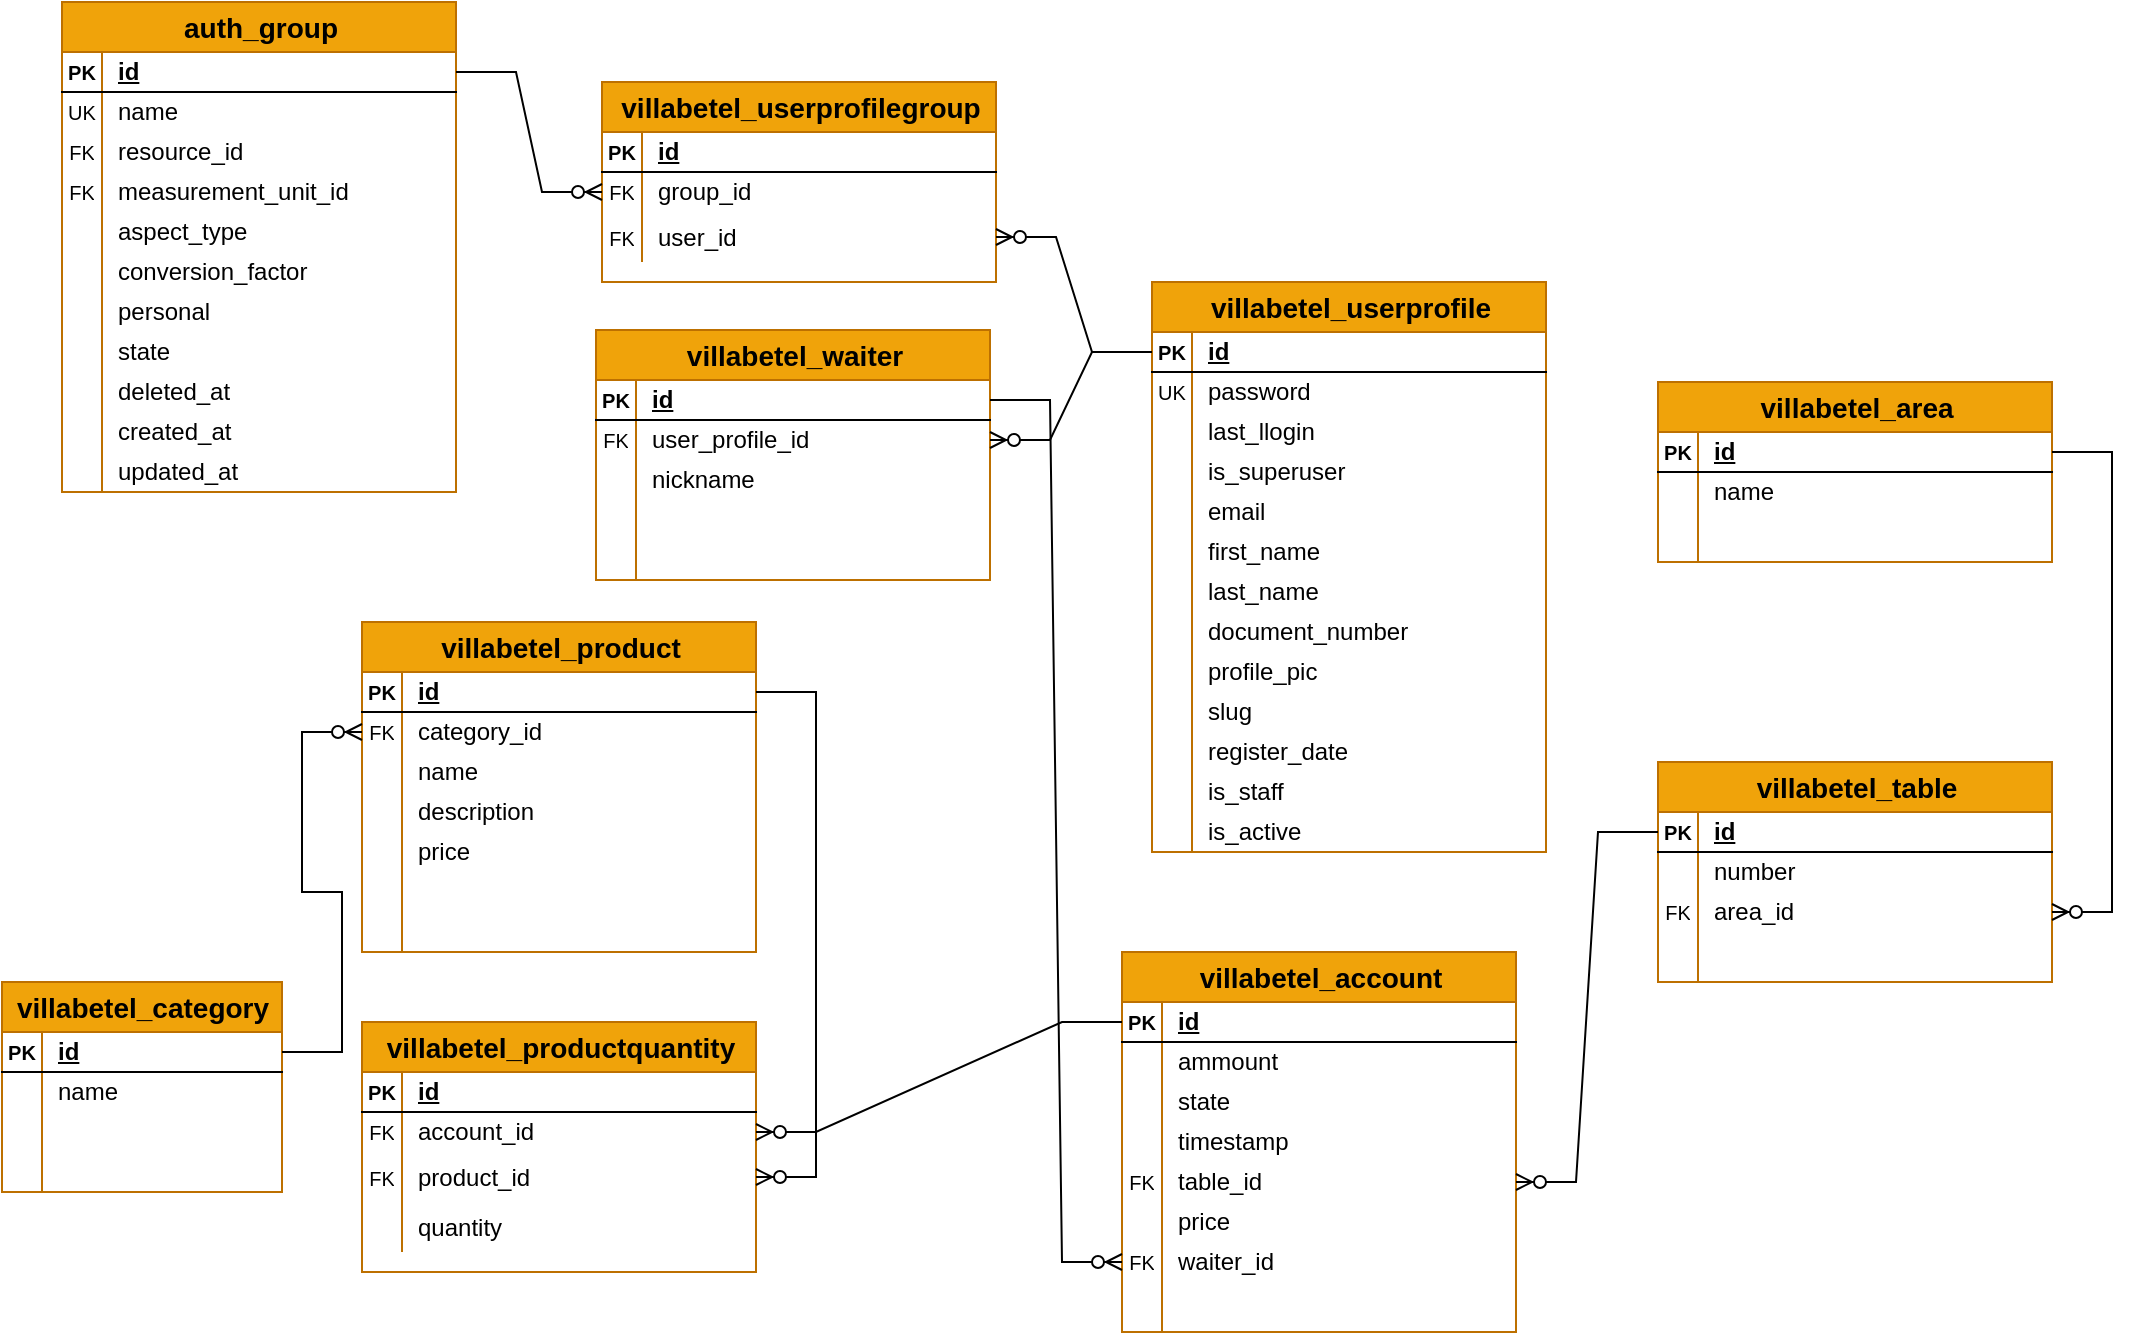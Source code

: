 <mxfile version="21.6.8" type="device">
  <diagram id="R2lEEEUBdFMjLlhIrx00" name="Page-1">
    <mxGraphModel dx="1290" dy="1769" grid="1" gridSize="10" guides="1" tooltips="1" connect="1" arrows="1" fold="1" page="1" pageScale="1" pageWidth="850" pageHeight="1100" math="0" shadow="0" extFonts="Permanent Marker^https://fonts.googleapis.com/css?family=Permanent+Marker">
      <root>
        <mxCell id="0" />
        <mxCell id="1" parent="0" />
        <mxCell id="yBg-bBu6KzpRyAFu0tlB-1" value="auth_group" style="shape=table;startSize=25;container=1;collapsible=1;childLayout=tableLayout;fixedRows=1;rowLines=0;fontStyle=1;align=center;resizeLast=1;html=1;fontSize=14;fontFamily=Helvetica;fillColor=#f0a30a;fontColor=#000000;strokeColor=#BD7000;swimlaneFillColor=none;gradientColor=none;fillStyle=auto;" parent="1" vertex="1">
          <mxGeometry x="40" y="-680" width="197" height="245" as="geometry">
            <mxRectangle x="2400" y="280" width="130" height="30" as="alternateBounds" />
          </mxGeometry>
        </mxCell>
        <mxCell id="yBg-bBu6KzpRyAFu0tlB-2" value="" style="shape=tableRow;horizontal=0;startSize=0;swimlaneHead=0;swimlaneBody=0;fillColor=none;collapsible=0;dropTarget=0;points=[[0,0.5],[1,0.5]];portConstraint=eastwest;top=0;left=0;right=0;bottom=1;" parent="yBg-bBu6KzpRyAFu0tlB-1" vertex="1">
          <mxGeometry y="25" width="197" height="20" as="geometry" />
        </mxCell>
        <mxCell id="yBg-bBu6KzpRyAFu0tlB-3" value="&lt;span style=&quot;font-size: 10px;&quot;&gt;PK&lt;/span&gt;" style="shape=partialRectangle;connectable=0;fillColor=none;top=0;left=0;bottom=0;right=0;fontStyle=1;overflow=hidden;whiteSpace=wrap;html=1;fontSize=10;" parent="yBg-bBu6KzpRyAFu0tlB-2" vertex="1">
          <mxGeometry width="20" height="20" as="geometry">
            <mxRectangle width="20" height="20" as="alternateBounds" />
          </mxGeometry>
        </mxCell>
        <mxCell id="yBg-bBu6KzpRyAFu0tlB-4" value="id" style="shape=partialRectangle;connectable=0;fillColor=none;top=0;left=0;bottom=0;right=0;align=left;spacingLeft=6;fontStyle=5;overflow=hidden;whiteSpace=wrap;html=1;" parent="yBg-bBu6KzpRyAFu0tlB-2" vertex="1">
          <mxGeometry x="20" width="177" height="20" as="geometry">
            <mxRectangle width="177" height="20" as="alternateBounds" />
          </mxGeometry>
        </mxCell>
        <mxCell id="yBg-bBu6KzpRyAFu0tlB-5" style="shape=tableRow;horizontal=0;startSize=0;swimlaneHead=0;swimlaneBody=0;fillColor=none;collapsible=0;dropTarget=0;points=[[0,0.5],[1,0.5]];portConstraint=eastwest;top=0;left=0;right=0;bottom=0;" parent="yBg-bBu6KzpRyAFu0tlB-1" vertex="1">
          <mxGeometry y="45" width="197" height="20" as="geometry" />
        </mxCell>
        <mxCell id="yBg-bBu6KzpRyAFu0tlB-6" value="UK" style="shape=partialRectangle;connectable=0;fillColor=none;top=0;left=0;bottom=0;right=0;editable=1;overflow=hidden;whiteSpace=wrap;html=1;fontSize=10;" parent="yBg-bBu6KzpRyAFu0tlB-5" vertex="1">
          <mxGeometry width="20" height="20" as="geometry">
            <mxRectangle width="20" height="20" as="alternateBounds" />
          </mxGeometry>
        </mxCell>
        <mxCell id="yBg-bBu6KzpRyAFu0tlB-7" value="name" style="shape=partialRectangle;connectable=0;fillColor=none;top=0;left=0;bottom=0;right=0;align=left;spacingLeft=6;overflow=hidden;whiteSpace=wrap;html=1;" parent="yBg-bBu6KzpRyAFu0tlB-5" vertex="1">
          <mxGeometry x="20" width="177" height="20" as="geometry">
            <mxRectangle width="177" height="20" as="alternateBounds" />
          </mxGeometry>
        </mxCell>
        <mxCell id="yBg-bBu6KzpRyAFu0tlB-8" style="shape=tableRow;horizontal=0;startSize=0;swimlaneHead=0;swimlaneBody=0;fillColor=none;collapsible=0;dropTarget=0;points=[[0,0.5],[1,0.5]];portConstraint=eastwest;top=0;left=0;right=0;bottom=0;" parent="yBg-bBu6KzpRyAFu0tlB-1" vertex="1">
          <mxGeometry y="65" width="197" height="20" as="geometry" />
        </mxCell>
        <mxCell id="yBg-bBu6KzpRyAFu0tlB-9" value="FK" style="shape=partialRectangle;connectable=0;fillColor=none;top=0;left=0;bottom=0;right=0;editable=1;overflow=hidden;whiteSpace=wrap;html=1;fontSize=10;" parent="yBg-bBu6KzpRyAFu0tlB-8" vertex="1">
          <mxGeometry width="20" height="20" as="geometry">
            <mxRectangle width="20" height="20" as="alternateBounds" />
          </mxGeometry>
        </mxCell>
        <mxCell id="yBg-bBu6KzpRyAFu0tlB-10" value="resource_id" style="shape=partialRectangle;connectable=0;fillColor=none;top=0;left=0;bottom=0;right=0;align=left;spacingLeft=6;overflow=hidden;whiteSpace=wrap;html=1;" parent="yBg-bBu6KzpRyAFu0tlB-8" vertex="1">
          <mxGeometry x="20" width="177" height="20" as="geometry">
            <mxRectangle width="177" height="20" as="alternateBounds" />
          </mxGeometry>
        </mxCell>
        <mxCell id="yBg-bBu6KzpRyAFu0tlB-11" style="shape=tableRow;horizontal=0;startSize=0;swimlaneHead=0;swimlaneBody=0;fillColor=none;collapsible=0;dropTarget=0;points=[[0,0.5],[1,0.5]];portConstraint=eastwest;top=0;left=0;right=0;bottom=0;" parent="yBg-bBu6KzpRyAFu0tlB-1" vertex="1">
          <mxGeometry y="85" width="197" height="20" as="geometry" />
        </mxCell>
        <mxCell id="yBg-bBu6KzpRyAFu0tlB-12" value="FK" style="shape=partialRectangle;connectable=0;fillColor=none;top=0;left=0;bottom=0;right=0;editable=1;overflow=hidden;whiteSpace=wrap;html=1;fontSize=10;" parent="yBg-bBu6KzpRyAFu0tlB-11" vertex="1">
          <mxGeometry width="20" height="20" as="geometry">
            <mxRectangle width="20" height="20" as="alternateBounds" />
          </mxGeometry>
        </mxCell>
        <mxCell id="yBg-bBu6KzpRyAFu0tlB-13" value="measurement_unit_id" style="shape=partialRectangle;connectable=0;fillColor=none;top=0;left=0;bottom=0;right=0;align=left;spacingLeft=6;overflow=hidden;whiteSpace=wrap;html=1;" parent="yBg-bBu6KzpRyAFu0tlB-11" vertex="1">
          <mxGeometry x="20" width="177" height="20" as="geometry">
            <mxRectangle width="177" height="20" as="alternateBounds" />
          </mxGeometry>
        </mxCell>
        <mxCell id="yBg-bBu6KzpRyAFu0tlB-14" style="shape=tableRow;horizontal=0;startSize=0;swimlaneHead=0;swimlaneBody=0;fillColor=none;collapsible=0;dropTarget=0;points=[[0,0.5],[1,0.5]];portConstraint=eastwest;top=0;left=0;right=0;bottom=0;" parent="yBg-bBu6KzpRyAFu0tlB-1" vertex="1">
          <mxGeometry y="105" width="197" height="20" as="geometry" />
        </mxCell>
        <mxCell id="yBg-bBu6KzpRyAFu0tlB-15" style="shape=partialRectangle;connectable=0;fillColor=none;top=0;left=0;bottom=0;right=0;editable=1;overflow=hidden;whiteSpace=wrap;html=1;fontSize=10;" parent="yBg-bBu6KzpRyAFu0tlB-14" vertex="1">
          <mxGeometry width="20" height="20" as="geometry">
            <mxRectangle width="20" height="20" as="alternateBounds" />
          </mxGeometry>
        </mxCell>
        <mxCell id="yBg-bBu6KzpRyAFu0tlB-16" value="aspect_type" style="shape=partialRectangle;connectable=0;fillColor=none;top=0;left=0;bottom=0;right=0;align=left;spacingLeft=6;overflow=hidden;whiteSpace=wrap;html=1;" parent="yBg-bBu6KzpRyAFu0tlB-14" vertex="1">
          <mxGeometry x="20" width="177" height="20" as="geometry">
            <mxRectangle width="177" height="20" as="alternateBounds" />
          </mxGeometry>
        </mxCell>
        <mxCell id="yBg-bBu6KzpRyAFu0tlB-17" style="shape=tableRow;horizontal=0;startSize=0;swimlaneHead=0;swimlaneBody=0;fillColor=none;collapsible=0;dropTarget=0;points=[[0,0.5],[1,0.5]];portConstraint=eastwest;top=0;left=0;right=0;bottom=0;" parent="yBg-bBu6KzpRyAFu0tlB-1" vertex="1">
          <mxGeometry y="125" width="197" height="20" as="geometry" />
        </mxCell>
        <mxCell id="yBg-bBu6KzpRyAFu0tlB-18" style="shape=partialRectangle;connectable=0;fillColor=none;top=0;left=0;bottom=0;right=0;editable=1;overflow=hidden;whiteSpace=wrap;html=1;fontSize=10;" parent="yBg-bBu6KzpRyAFu0tlB-17" vertex="1">
          <mxGeometry width="20" height="20" as="geometry">
            <mxRectangle width="20" height="20" as="alternateBounds" />
          </mxGeometry>
        </mxCell>
        <mxCell id="yBg-bBu6KzpRyAFu0tlB-19" value="conversion_factor" style="shape=partialRectangle;connectable=0;fillColor=none;top=0;left=0;bottom=0;right=0;align=left;spacingLeft=6;overflow=hidden;whiteSpace=wrap;html=1;" parent="yBg-bBu6KzpRyAFu0tlB-17" vertex="1">
          <mxGeometry x="20" width="177" height="20" as="geometry">
            <mxRectangle width="177" height="20" as="alternateBounds" />
          </mxGeometry>
        </mxCell>
        <mxCell id="yBg-bBu6KzpRyAFu0tlB-20" style="shape=tableRow;horizontal=0;startSize=0;swimlaneHead=0;swimlaneBody=0;fillColor=none;collapsible=0;dropTarget=0;points=[[0,0.5],[1,0.5]];portConstraint=eastwest;top=0;left=0;right=0;bottom=0;" parent="yBg-bBu6KzpRyAFu0tlB-1" vertex="1">
          <mxGeometry y="145" width="197" height="20" as="geometry" />
        </mxCell>
        <mxCell id="yBg-bBu6KzpRyAFu0tlB-21" style="shape=partialRectangle;connectable=0;fillColor=none;top=0;left=0;bottom=0;right=0;editable=1;overflow=hidden;whiteSpace=wrap;html=1;fontSize=10;" parent="yBg-bBu6KzpRyAFu0tlB-20" vertex="1">
          <mxGeometry width="20" height="20" as="geometry">
            <mxRectangle width="20" height="20" as="alternateBounds" />
          </mxGeometry>
        </mxCell>
        <mxCell id="yBg-bBu6KzpRyAFu0tlB-22" value="personal" style="shape=partialRectangle;connectable=0;fillColor=none;top=0;left=0;bottom=0;right=0;align=left;spacingLeft=6;overflow=hidden;whiteSpace=wrap;html=1;" parent="yBg-bBu6KzpRyAFu0tlB-20" vertex="1">
          <mxGeometry x="20" width="177" height="20" as="geometry">
            <mxRectangle width="177" height="20" as="alternateBounds" />
          </mxGeometry>
        </mxCell>
        <mxCell id="yBg-bBu6KzpRyAFu0tlB-23" style="shape=tableRow;horizontal=0;startSize=0;swimlaneHead=0;swimlaneBody=0;fillColor=none;collapsible=0;dropTarget=0;points=[[0,0.5],[1,0.5]];portConstraint=eastwest;top=0;left=0;right=0;bottom=0;" parent="yBg-bBu6KzpRyAFu0tlB-1" vertex="1">
          <mxGeometry y="165" width="197" height="20" as="geometry" />
        </mxCell>
        <mxCell id="yBg-bBu6KzpRyAFu0tlB-24" style="shape=partialRectangle;connectable=0;fillColor=none;top=0;left=0;bottom=0;right=0;editable=1;overflow=hidden;whiteSpace=wrap;html=1;fontSize=10;" parent="yBg-bBu6KzpRyAFu0tlB-23" vertex="1">
          <mxGeometry width="20" height="20" as="geometry">
            <mxRectangle width="20" height="20" as="alternateBounds" />
          </mxGeometry>
        </mxCell>
        <mxCell id="yBg-bBu6KzpRyAFu0tlB-25" value="state" style="shape=partialRectangle;connectable=0;fillColor=none;top=0;left=0;bottom=0;right=0;align=left;spacingLeft=6;overflow=hidden;whiteSpace=wrap;html=1;" parent="yBg-bBu6KzpRyAFu0tlB-23" vertex="1">
          <mxGeometry x="20" width="177" height="20" as="geometry">
            <mxRectangle width="177" height="20" as="alternateBounds" />
          </mxGeometry>
        </mxCell>
        <mxCell id="yBg-bBu6KzpRyAFu0tlB-26" value="" style="shape=tableRow;horizontal=0;startSize=0;swimlaneHead=0;swimlaneBody=0;fillColor=none;collapsible=0;dropTarget=0;points=[[0,0.5],[1,0.5]];portConstraint=eastwest;top=0;left=0;right=0;bottom=0;" parent="yBg-bBu6KzpRyAFu0tlB-1" vertex="1">
          <mxGeometry y="185" width="197" height="20" as="geometry" />
        </mxCell>
        <mxCell id="yBg-bBu6KzpRyAFu0tlB-27" value="" style="shape=partialRectangle;connectable=0;fillColor=none;top=0;left=0;bottom=0;right=0;editable=1;overflow=hidden;whiteSpace=wrap;html=1;fontSize=10;" parent="yBg-bBu6KzpRyAFu0tlB-26" vertex="1">
          <mxGeometry width="20" height="20" as="geometry">
            <mxRectangle width="20" height="20" as="alternateBounds" />
          </mxGeometry>
        </mxCell>
        <mxCell id="yBg-bBu6KzpRyAFu0tlB-28" value="deleted_at" style="shape=partialRectangle;connectable=0;fillColor=none;top=0;left=0;bottom=0;right=0;align=left;spacingLeft=6;overflow=hidden;whiteSpace=wrap;html=1;" parent="yBg-bBu6KzpRyAFu0tlB-26" vertex="1">
          <mxGeometry x="20" width="177" height="20" as="geometry">
            <mxRectangle width="177" height="20" as="alternateBounds" />
          </mxGeometry>
        </mxCell>
        <mxCell id="yBg-bBu6KzpRyAFu0tlB-29" value="" style="shape=tableRow;horizontal=0;startSize=0;swimlaneHead=0;swimlaneBody=0;fillColor=none;collapsible=0;dropTarget=0;points=[[0,0.5],[1,0.5]];portConstraint=eastwest;top=0;left=0;right=0;bottom=0;" parent="yBg-bBu6KzpRyAFu0tlB-1" vertex="1">
          <mxGeometry y="205" width="197" height="20" as="geometry" />
        </mxCell>
        <mxCell id="yBg-bBu6KzpRyAFu0tlB-30" value="" style="shape=partialRectangle;connectable=0;fillColor=none;top=0;left=0;bottom=0;right=0;editable=1;overflow=hidden;whiteSpace=wrap;html=1;fontSize=10;" parent="yBg-bBu6KzpRyAFu0tlB-29" vertex="1">
          <mxGeometry width="20" height="20" as="geometry">
            <mxRectangle width="20" height="20" as="alternateBounds" />
          </mxGeometry>
        </mxCell>
        <mxCell id="yBg-bBu6KzpRyAFu0tlB-31" value="created_at" style="shape=partialRectangle;connectable=0;fillColor=none;top=0;left=0;bottom=0;right=0;align=left;spacingLeft=6;overflow=hidden;whiteSpace=wrap;html=1;" parent="yBg-bBu6KzpRyAFu0tlB-29" vertex="1">
          <mxGeometry x="20" width="177" height="20" as="geometry">
            <mxRectangle width="177" height="20" as="alternateBounds" />
          </mxGeometry>
        </mxCell>
        <mxCell id="yBg-bBu6KzpRyAFu0tlB-32" value="" style="shape=tableRow;horizontal=0;startSize=0;swimlaneHead=0;swimlaneBody=0;fillColor=none;collapsible=0;dropTarget=0;points=[[0,0.5],[1,0.5]];portConstraint=eastwest;top=0;left=0;right=0;bottom=0;" parent="yBg-bBu6KzpRyAFu0tlB-1" vertex="1">
          <mxGeometry y="225" width="197" height="20" as="geometry" />
        </mxCell>
        <mxCell id="yBg-bBu6KzpRyAFu0tlB-33" value="" style="shape=partialRectangle;connectable=0;fillColor=none;top=0;left=0;bottom=0;right=0;editable=1;overflow=hidden;whiteSpace=wrap;html=1;fontSize=10;" parent="yBg-bBu6KzpRyAFu0tlB-32" vertex="1">
          <mxGeometry width="20" height="20" as="geometry">
            <mxRectangle width="20" height="20" as="alternateBounds" />
          </mxGeometry>
        </mxCell>
        <mxCell id="yBg-bBu6KzpRyAFu0tlB-34" value="updated_at" style="shape=partialRectangle;connectable=0;fillColor=none;top=0;left=0;bottom=0;right=0;align=left;spacingLeft=6;overflow=hidden;whiteSpace=wrap;html=1;" parent="yBg-bBu6KzpRyAFu0tlB-32" vertex="1">
          <mxGeometry x="20" width="177" height="20" as="geometry">
            <mxRectangle width="177" height="20" as="alternateBounds" />
          </mxGeometry>
        </mxCell>
        <mxCell id="Wjssdmnb7hO1VKRgGX_h-1" value="villabetel_userprofilegroup" style="shape=table;startSize=25;container=1;collapsible=1;childLayout=tableLayout;fixedRows=1;rowLines=0;fontStyle=1;align=center;resizeLast=1;html=1;fontSize=14;fontFamily=Helvetica;fillColor=#f0a30a;fontColor=#000000;strokeColor=#BD7000;swimlaneFillColor=none;gradientColor=none;fillStyle=auto;" parent="1" vertex="1">
          <mxGeometry x="310" y="-640" width="197" height="100" as="geometry">
            <mxRectangle x="2400" y="280" width="130" height="30" as="alternateBounds" />
          </mxGeometry>
        </mxCell>
        <mxCell id="Wjssdmnb7hO1VKRgGX_h-2" value="" style="shape=tableRow;horizontal=0;startSize=0;swimlaneHead=0;swimlaneBody=0;fillColor=none;collapsible=0;dropTarget=0;points=[[0,0.5],[1,0.5]];portConstraint=eastwest;top=0;left=0;right=0;bottom=1;" parent="Wjssdmnb7hO1VKRgGX_h-1" vertex="1">
          <mxGeometry y="25" width="197" height="20" as="geometry" />
        </mxCell>
        <mxCell id="Wjssdmnb7hO1VKRgGX_h-3" value="&lt;span style=&quot;font-size: 10px;&quot;&gt;PK&lt;/span&gt;" style="shape=partialRectangle;connectable=0;fillColor=none;top=0;left=0;bottom=0;right=0;fontStyle=1;overflow=hidden;whiteSpace=wrap;html=1;fontSize=10;" parent="Wjssdmnb7hO1VKRgGX_h-2" vertex="1">
          <mxGeometry width="20" height="20" as="geometry">
            <mxRectangle width="20" height="20" as="alternateBounds" />
          </mxGeometry>
        </mxCell>
        <mxCell id="Wjssdmnb7hO1VKRgGX_h-4" value="id" style="shape=partialRectangle;connectable=0;fillColor=none;top=0;left=0;bottom=0;right=0;align=left;spacingLeft=6;fontStyle=5;overflow=hidden;whiteSpace=wrap;html=1;" parent="Wjssdmnb7hO1VKRgGX_h-2" vertex="1">
          <mxGeometry x="20" width="177" height="20" as="geometry">
            <mxRectangle width="177" height="20" as="alternateBounds" />
          </mxGeometry>
        </mxCell>
        <mxCell id="Wjssdmnb7hO1VKRgGX_h-8" style="shape=tableRow;horizontal=0;startSize=0;swimlaneHead=0;swimlaneBody=0;fillColor=none;collapsible=0;dropTarget=0;points=[[0,0.5],[1,0.5]];portConstraint=eastwest;top=0;left=0;right=0;bottom=0;" parent="Wjssdmnb7hO1VKRgGX_h-1" vertex="1">
          <mxGeometry y="45" width="197" height="20" as="geometry" />
        </mxCell>
        <mxCell id="Wjssdmnb7hO1VKRgGX_h-9" value="FK" style="shape=partialRectangle;connectable=0;fillColor=none;top=0;left=0;bottom=0;right=0;editable=1;overflow=hidden;whiteSpace=wrap;html=1;fontSize=10;" parent="Wjssdmnb7hO1VKRgGX_h-8" vertex="1">
          <mxGeometry width="20" height="20" as="geometry">
            <mxRectangle width="20" height="20" as="alternateBounds" />
          </mxGeometry>
        </mxCell>
        <mxCell id="Wjssdmnb7hO1VKRgGX_h-10" value="group_id" style="shape=partialRectangle;connectable=0;fillColor=none;top=0;left=0;bottom=0;right=0;align=left;spacingLeft=6;overflow=hidden;whiteSpace=wrap;html=1;" parent="Wjssdmnb7hO1VKRgGX_h-8" vertex="1">
          <mxGeometry x="20" width="177" height="20" as="geometry">
            <mxRectangle width="177" height="20" as="alternateBounds" />
          </mxGeometry>
        </mxCell>
        <mxCell id="Wjssdmnb7hO1VKRgGX_h-11" style="shape=tableRow;horizontal=0;startSize=0;swimlaneHead=0;swimlaneBody=0;fillColor=none;collapsible=0;dropTarget=0;points=[[0,0.5],[1,0.5]];portConstraint=eastwest;top=0;left=0;right=0;bottom=0;" parent="Wjssdmnb7hO1VKRgGX_h-1" vertex="1">
          <mxGeometry y="65" width="197" height="25" as="geometry" />
        </mxCell>
        <mxCell id="Wjssdmnb7hO1VKRgGX_h-12" value="FK" style="shape=partialRectangle;connectable=0;fillColor=none;top=0;left=0;bottom=0;right=0;editable=1;overflow=hidden;whiteSpace=wrap;html=1;fontSize=10;" parent="Wjssdmnb7hO1VKRgGX_h-11" vertex="1">
          <mxGeometry width="20" height="25" as="geometry">
            <mxRectangle width="20" height="25" as="alternateBounds" />
          </mxGeometry>
        </mxCell>
        <mxCell id="Wjssdmnb7hO1VKRgGX_h-13" value="user_id" style="shape=partialRectangle;connectable=0;fillColor=none;top=0;left=0;bottom=0;right=0;align=left;spacingLeft=6;overflow=hidden;whiteSpace=wrap;html=1;" parent="Wjssdmnb7hO1VKRgGX_h-11" vertex="1">
          <mxGeometry x="20" width="177" height="25" as="geometry">
            <mxRectangle width="177" height="25" as="alternateBounds" />
          </mxGeometry>
        </mxCell>
        <mxCell id="Wjssdmnb7hO1VKRgGX_h-35" value="villabetel_product" style="shape=table;startSize=25;container=1;collapsible=1;childLayout=tableLayout;fixedRows=1;rowLines=0;fontStyle=1;align=center;resizeLast=1;html=1;fontSize=14;fontFamily=Helvetica;fillColor=#f0a30a;fontColor=#000000;strokeColor=#BD7000;swimlaneFillColor=none;gradientColor=none;fillStyle=auto;" parent="1" vertex="1">
          <mxGeometry x="190" y="-370" width="197" height="165" as="geometry">
            <mxRectangle x="2400" y="280" width="130" height="30" as="alternateBounds" />
          </mxGeometry>
        </mxCell>
        <mxCell id="Wjssdmnb7hO1VKRgGX_h-36" value="" style="shape=tableRow;horizontal=0;startSize=0;swimlaneHead=0;swimlaneBody=0;fillColor=none;collapsible=0;dropTarget=0;points=[[0,0.5],[1,0.5]];portConstraint=eastwest;top=0;left=0;right=0;bottom=1;" parent="Wjssdmnb7hO1VKRgGX_h-35" vertex="1">
          <mxGeometry y="25" width="197" height="20" as="geometry" />
        </mxCell>
        <mxCell id="Wjssdmnb7hO1VKRgGX_h-37" value="&lt;span style=&quot;font-size: 10px;&quot;&gt;PK&lt;/span&gt;" style="shape=partialRectangle;connectable=0;fillColor=none;top=0;left=0;bottom=0;right=0;fontStyle=1;overflow=hidden;whiteSpace=wrap;html=1;fontSize=10;" parent="Wjssdmnb7hO1VKRgGX_h-36" vertex="1">
          <mxGeometry width="20" height="20" as="geometry">
            <mxRectangle width="20" height="20" as="alternateBounds" />
          </mxGeometry>
        </mxCell>
        <mxCell id="Wjssdmnb7hO1VKRgGX_h-38" value="id" style="shape=partialRectangle;connectable=0;fillColor=none;top=0;left=0;bottom=0;right=0;align=left;spacingLeft=6;fontStyle=5;overflow=hidden;whiteSpace=wrap;html=1;" parent="Wjssdmnb7hO1VKRgGX_h-36" vertex="1">
          <mxGeometry x="20" width="177" height="20" as="geometry">
            <mxRectangle width="177" height="20" as="alternateBounds" />
          </mxGeometry>
        </mxCell>
        <mxCell id="Wjssdmnb7hO1VKRgGX_h-39" style="shape=tableRow;horizontal=0;startSize=0;swimlaneHead=0;swimlaneBody=0;fillColor=none;collapsible=0;dropTarget=0;points=[[0,0.5],[1,0.5]];portConstraint=eastwest;top=0;left=0;right=0;bottom=0;" parent="Wjssdmnb7hO1VKRgGX_h-35" vertex="1">
          <mxGeometry y="45" width="197" height="20" as="geometry" />
        </mxCell>
        <mxCell id="Wjssdmnb7hO1VKRgGX_h-40" value="FK" style="shape=partialRectangle;connectable=0;fillColor=none;top=0;left=0;bottom=0;right=0;editable=1;overflow=hidden;whiteSpace=wrap;html=1;fontSize=10;" parent="Wjssdmnb7hO1VKRgGX_h-39" vertex="1">
          <mxGeometry width="20" height="20" as="geometry">
            <mxRectangle width="20" height="20" as="alternateBounds" />
          </mxGeometry>
        </mxCell>
        <mxCell id="Wjssdmnb7hO1VKRgGX_h-41" value="category_id" style="shape=partialRectangle;connectable=0;fillColor=none;top=0;left=0;bottom=0;right=0;align=left;spacingLeft=6;overflow=hidden;whiteSpace=wrap;html=1;" parent="Wjssdmnb7hO1VKRgGX_h-39" vertex="1">
          <mxGeometry x="20" width="177" height="20" as="geometry">
            <mxRectangle width="177" height="20" as="alternateBounds" />
          </mxGeometry>
        </mxCell>
        <mxCell id="Wjssdmnb7hO1VKRgGX_h-48" style="shape=tableRow;horizontal=0;startSize=0;swimlaneHead=0;swimlaneBody=0;fillColor=none;collapsible=0;dropTarget=0;points=[[0,0.5],[1,0.5]];portConstraint=eastwest;top=0;left=0;right=0;bottom=0;" parent="Wjssdmnb7hO1VKRgGX_h-35" vertex="1">
          <mxGeometry y="65" width="197" height="20" as="geometry" />
        </mxCell>
        <mxCell id="Wjssdmnb7hO1VKRgGX_h-49" style="shape=partialRectangle;connectable=0;fillColor=none;top=0;left=0;bottom=0;right=0;editable=1;overflow=hidden;whiteSpace=wrap;html=1;fontSize=10;" parent="Wjssdmnb7hO1VKRgGX_h-48" vertex="1">
          <mxGeometry width="20" height="20" as="geometry">
            <mxRectangle width="20" height="20" as="alternateBounds" />
          </mxGeometry>
        </mxCell>
        <mxCell id="Wjssdmnb7hO1VKRgGX_h-50" value="name" style="shape=partialRectangle;connectable=0;fillColor=none;top=0;left=0;bottom=0;right=0;align=left;spacingLeft=6;overflow=hidden;whiteSpace=wrap;html=1;" parent="Wjssdmnb7hO1VKRgGX_h-48" vertex="1">
          <mxGeometry x="20" width="177" height="20" as="geometry">
            <mxRectangle width="177" height="20" as="alternateBounds" />
          </mxGeometry>
        </mxCell>
        <mxCell id="Wjssdmnb7hO1VKRgGX_h-51" style="shape=tableRow;horizontal=0;startSize=0;swimlaneHead=0;swimlaneBody=0;fillColor=none;collapsible=0;dropTarget=0;points=[[0,0.5],[1,0.5]];portConstraint=eastwest;top=0;left=0;right=0;bottom=0;" parent="Wjssdmnb7hO1VKRgGX_h-35" vertex="1">
          <mxGeometry y="85" width="197" height="20" as="geometry" />
        </mxCell>
        <mxCell id="Wjssdmnb7hO1VKRgGX_h-52" style="shape=partialRectangle;connectable=0;fillColor=none;top=0;left=0;bottom=0;right=0;editable=1;overflow=hidden;whiteSpace=wrap;html=1;fontSize=10;" parent="Wjssdmnb7hO1VKRgGX_h-51" vertex="1">
          <mxGeometry width="20" height="20" as="geometry">
            <mxRectangle width="20" height="20" as="alternateBounds" />
          </mxGeometry>
        </mxCell>
        <mxCell id="Wjssdmnb7hO1VKRgGX_h-53" value="description" style="shape=partialRectangle;connectable=0;fillColor=none;top=0;left=0;bottom=0;right=0;align=left;spacingLeft=6;overflow=hidden;whiteSpace=wrap;html=1;" parent="Wjssdmnb7hO1VKRgGX_h-51" vertex="1">
          <mxGeometry x="20" width="177" height="20" as="geometry">
            <mxRectangle width="177" height="20" as="alternateBounds" />
          </mxGeometry>
        </mxCell>
        <mxCell id="Wjssdmnb7hO1VKRgGX_h-54" style="shape=tableRow;horizontal=0;startSize=0;swimlaneHead=0;swimlaneBody=0;fillColor=none;collapsible=0;dropTarget=0;points=[[0,0.5],[1,0.5]];portConstraint=eastwest;top=0;left=0;right=0;bottom=0;" parent="Wjssdmnb7hO1VKRgGX_h-35" vertex="1">
          <mxGeometry y="105" width="197" height="20" as="geometry" />
        </mxCell>
        <mxCell id="Wjssdmnb7hO1VKRgGX_h-55" style="shape=partialRectangle;connectable=0;fillColor=none;top=0;left=0;bottom=0;right=0;editable=1;overflow=hidden;whiteSpace=wrap;html=1;fontSize=10;" parent="Wjssdmnb7hO1VKRgGX_h-54" vertex="1">
          <mxGeometry width="20" height="20" as="geometry">
            <mxRectangle width="20" height="20" as="alternateBounds" />
          </mxGeometry>
        </mxCell>
        <mxCell id="Wjssdmnb7hO1VKRgGX_h-56" value="price" style="shape=partialRectangle;connectable=0;fillColor=none;top=0;left=0;bottom=0;right=0;align=left;spacingLeft=6;overflow=hidden;whiteSpace=wrap;html=1;" parent="Wjssdmnb7hO1VKRgGX_h-54" vertex="1">
          <mxGeometry x="20" width="177" height="20" as="geometry">
            <mxRectangle width="177" height="20" as="alternateBounds" />
          </mxGeometry>
        </mxCell>
        <mxCell id="Wjssdmnb7hO1VKRgGX_h-60" value="" style="shape=tableRow;horizontal=0;startSize=0;swimlaneHead=0;swimlaneBody=0;fillColor=none;collapsible=0;dropTarget=0;points=[[0,0.5],[1,0.5]];portConstraint=eastwest;top=0;left=0;right=0;bottom=0;" parent="Wjssdmnb7hO1VKRgGX_h-35" vertex="1">
          <mxGeometry y="125" width="197" height="20" as="geometry" />
        </mxCell>
        <mxCell id="Wjssdmnb7hO1VKRgGX_h-61" value="" style="shape=partialRectangle;connectable=0;fillColor=none;top=0;left=0;bottom=0;right=0;editable=1;overflow=hidden;whiteSpace=wrap;html=1;fontSize=10;" parent="Wjssdmnb7hO1VKRgGX_h-60" vertex="1">
          <mxGeometry width="20" height="20" as="geometry">
            <mxRectangle width="20" height="20" as="alternateBounds" />
          </mxGeometry>
        </mxCell>
        <mxCell id="Wjssdmnb7hO1VKRgGX_h-62" value="" style="shape=partialRectangle;connectable=0;fillColor=none;top=0;left=0;bottom=0;right=0;align=left;spacingLeft=6;overflow=hidden;whiteSpace=wrap;html=1;" parent="Wjssdmnb7hO1VKRgGX_h-60" vertex="1">
          <mxGeometry x="20" width="177" height="20" as="geometry">
            <mxRectangle width="177" height="20" as="alternateBounds" />
          </mxGeometry>
        </mxCell>
        <mxCell id="Wjssdmnb7hO1VKRgGX_h-66" value="" style="shape=tableRow;horizontal=0;startSize=0;swimlaneHead=0;swimlaneBody=0;fillColor=none;collapsible=0;dropTarget=0;points=[[0,0.5],[1,0.5]];portConstraint=eastwest;top=0;left=0;right=0;bottom=0;" parent="Wjssdmnb7hO1VKRgGX_h-35" vertex="1">
          <mxGeometry y="145" width="197" height="20" as="geometry" />
        </mxCell>
        <mxCell id="Wjssdmnb7hO1VKRgGX_h-67" value="" style="shape=partialRectangle;connectable=0;fillColor=none;top=0;left=0;bottom=0;right=0;editable=1;overflow=hidden;whiteSpace=wrap;html=1;fontSize=10;" parent="Wjssdmnb7hO1VKRgGX_h-66" vertex="1">
          <mxGeometry width="20" height="20" as="geometry">
            <mxRectangle width="20" height="20" as="alternateBounds" />
          </mxGeometry>
        </mxCell>
        <mxCell id="Wjssdmnb7hO1VKRgGX_h-68" value="" style="shape=partialRectangle;connectable=0;fillColor=none;top=0;left=0;bottom=0;right=0;align=left;spacingLeft=6;overflow=hidden;whiteSpace=wrap;html=1;" parent="Wjssdmnb7hO1VKRgGX_h-66" vertex="1">
          <mxGeometry x="20" width="177" height="20" as="geometry">
            <mxRectangle width="177" height="20" as="alternateBounds" />
          </mxGeometry>
        </mxCell>
        <mxCell id="Wjssdmnb7hO1VKRgGX_h-69" value="villabetel_waiter" style="shape=table;startSize=25;container=1;collapsible=1;childLayout=tableLayout;fixedRows=1;rowLines=0;fontStyle=1;align=center;resizeLast=1;html=1;fontSize=14;fontFamily=Helvetica;fillColor=#f0a30a;fontColor=#000000;strokeColor=#BD7000;swimlaneFillColor=none;gradientColor=none;fillStyle=auto;" parent="1" vertex="1">
          <mxGeometry x="307" y="-516" width="197" height="125" as="geometry">
            <mxRectangle x="2400" y="280" width="130" height="30" as="alternateBounds" />
          </mxGeometry>
        </mxCell>
        <mxCell id="Wjssdmnb7hO1VKRgGX_h-70" value="" style="shape=tableRow;horizontal=0;startSize=0;swimlaneHead=0;swimlaneBody=0;fillColor=none;collapsible=0;dropTarget=0;points=[[0,0.5],[1,0.5]];portConstraint=eastwest;top=0;left=0;right=0;bottom=1;" parent="Wjssdmnb7hO1VKRgGX_h-69" vertex="1">
          <mxGeometry y="25" width="197" height="20" as="geometry" />
        </mxCell>
        <mxCell id="Wjssdmnb7hO1VKRgGX_h-71" value="&lt;span style=&quot;font-size: 10px;&quot;&gt;PK&lt;/span&gt;" style="shape=partialRectangle;connectable=0;fillColor=none;top=0;left=0;bottom=0;right=0;fontStyle=1;overflow=hidden;whiteSpace=wrap;html=1;fontSize=10;" parent="Wjssdmnb7hO1VKRgGX_h-70" vertex="1">
          <mxGeometry width="20" height="20" as="geometry">
            <mxRectangle width="20" height="20" as="alternateBounds" />
          </mxGeometry>
        </mxCell>
        <mxCell id="Wjssdmnb7hO1VKRgGX_h-72" value="id" style="shape=partialRectangle;connectable=0;fillColor=none;top=0;left=0;bottom=0;right=0;align=left;spacingLeft=6;fontStyle=5;overflow=hidden;whiteSpace=wrap;html=1;" parent="Wjssdmnb7hO1VKRgGX_h-70" vertex="1">
          <mxGeometry x="20" width="177" height="20" as="geometry">
            <mxRectangle width="177" height="20" as="alternateBounds" />
          </mxGeometry>
        </mxCell>
        <mxCell id="Wjssdmnb7hO1VKRgGX_h-79" style="shape=tableRow;horizontal=0;startSize=0;swimlaneHead=0;swimlaneBody=0;fillColor=none;collapsible=0;dropTarget=0;points=[[0,0.5],[1,0.5]];portConstraint=eastwest;top=0;left=0;right=0;bottom=0;" parent="Wjssdmnb7hO1VKRgGX_h-69" vertex="1">
          <mxGeometry y="45" width="197" height="20" as="geometry" />
        </mxCell>
        <mxCell id="Wjssdmnb7hO1VKRgGX_h-80" value="FK" style="shape=partialRectangle;connectable=0;fillColor=none;top=0;left=0;bottom=0;right=0;editable=1;overflow=hidden;whiteSpace=wrap;html=1;fontSize=10;" parent="Wjssdmnb7hO1VKRgGX_h-79" vertex="1">
          <mxGeometry width="20" height="20" as="geometry">
            <mxRectangle width="20" height="20" as="alternateBounds" />
          </mxGeometry>
        </mxCell>
        <mxCell id="Wjssdmnb7hO1VKRgGX_h-81" value="user_profile_id" style="shape=partialRectangle;connectable=0;fillColor=none;top=0;left=0;bottom=0;right=0;align=left;spacingLeft=6;overflow=hidden;whiteSpace=wrap;html=1;" parent="Wjssdmnb7hO1VKRgGX_h-79" vertex="1">
          <mxGeometry x="20" width="177" height="20" as="geometry">
            <mxRectangle width="177" height="20" as="alternateBounds" />
          </mxGeometry>
        </mxCell>
        <mxCell id="Wjssdmnb7hO1VKRgGX_h-82" style="shape=tableRow;horizontal=0;startSize=0;swimlaneHead=0;swimlaneBody=0;fillColor=none;collapsible=0;dropTarget=0;points=[[0,0.5],[1,0.5]];portConstraint=eastwest;top=0;left=0;right=0;bottom=0;" parent="Wjssdmnb7hO1VKRgGX_h-69" vertex="1">
          <mxGeometry y="65" width="197" height="20" as="geometry" />
        </mxCell>
        <mxCell id="Wjssdmnb7hO1VKRgGX_h-83" style="shape=partialRectangle;connectable=0;fillColor=none;top=0;left=0;bottom=0;right=0;editable=1;overflow=hidden;whiteSpace=wrap;html=1;fontSize=10;" parent="Wjssdmnb7hO1VKRgGX_h-82" vertex="1">
          <mxGeometry width="20" height="20" as="geometry">
            <mxRectangle width="20" height="20" as="alternateBounds" />
          </mxGeometry>
        </mxCell>
        <mxCell id="Wjssdmnb7hO1VKRgGX_h-84" value="nickname" style="shape=partialRectangle;connectable=0;fillColor=none;top=0;left=0;bottom=0;right=0;align=left;spacingLeft=6;overflow=hidden;whiteSpace=wrap;html=1;" parent="Wjssdmnb7hO1VKRgGX_h-82" vertex="1">
          <mxGeometry x="20" width="177" height="20" as="geometry">
            <mxRectangle width="177" height="20" as="alternateBounds" />
          </mxGeometry>
        </mxCell>
        <mxCell id="Wjssdmnb7hO1VKRgGX_h-85" style="shape=tableRow;horizontal=0;startSize=0;swimlaneHead=0;swimlaneBody=0;fillColor=none;collapsible=0;dropTarget=0;points=[[0,0.5],[1,0.5]];portConstraint=eastwest;top=0;left=0;right=0;bottom=0;" parent="Wjssdmnb7hO1VKRgGX_h-69" vertex="1">
          <mxGeometry y="85" width="197" height="20" as="geometry" />
        </mxCell>
        <mxCell id="Wjssdmnb7hO1VKRgGX_h-86" style="shape=partialRectangle;connectable=0;fillColor=none;top=0;left=0;bottom=0;right=0;editable=1;overflow=hidden;whiteSpace=wrap;html=1;fontSize=10;" parent="Wjssdmnb7hO1VKRgGX_h-85" vertex="1">
          <mxGeometry width="20" height="20" as="geometry">
            <mxRectangle width="20" height="20" as="alternateBounds" />
          </mxGeometry>
        </mxCell>
        <mxCell id="Wjssdmnb7hO1VKRgGX_h-87" value="" style="shape=partialRectangle;connectable=0;fillColor=none;top=0;left=0;bottom=0;right=0;align=left;spacingLeft=6;overflow=hidden;whiteSpace=wrap;html=1;" parent="Wjssdmnb7hO1VKRgGX_h-85" vertex="1">
          <mxGeometry x="20" width="177" height="20" as="geometry">
            <mxRectangle width="177" height="20" as="alternateBounds" />
          </mxGeometry>
        </mxCell>
        <mxCell id="Wjssdmnb7hO1VKRgGX_h-91" style="shape=tableRow;horizontal=0;startSize=0;swimlaneHead=0;swimlaneBody=0;fillColor=none;collapsible=0;dropTarget=0;points=[[0,0.5],[1,0.5]];portConstraint=eastwest;top=0;left=0;right=0;bottom=0;" parent="Wjssdmnb7hO1VKRgGX_h-69" vertex="1">
          <mxGeometry y="105" width="197" height="20" as="geometry" />
        </mxCell>
        <mxCell id="Wjssdmnb7hO1VKRgGX_h-92" style="shape=partialRectangle;connectable=0;fillColor=none;top=0;left=0;bottom=0;right=0;editable=1;overflow=hidden;whiteSpace=wrap;html=1;fontSize=10;" parent="Wjssdmnb7hO1VKRgGX_h-91" vertex="1">
          <mxGeometry width="20" height="20" as="geometry">
            <mxRectangle width="20" height="20" as="alternateBounds" />
          </mxGeometry>
        </mxCell>
        <mxCell id="Wjssdmnb7hO1VKRgGX_h-93" value="" style="shape=partialRectangle;connectable=0;fillColor=none;top=0;left=0;bottom=0;right=0;align=left;spacingLeft=6;overflow=hidden;whiteSpace=wrap;html=1;" parent="Wjssdmnb7hO1VKRgGX_h-91" vertex="1">
          <mxGeometry x="20" width="177" height="20" as="geometry">
            <mxRectangle width="177" height="20" as="alternateBounds" />
          </mxGeometry>
        </mxCell>
        <mxCell id="Wjssdmnb7hO1VKRgGX_h-103" value="villabetel_userprofile" style="shape=table;startSize=25;container=1;collapsible=1;childLayout=tableLayout;fixedRows=1;rowLines=0;fontStyle=1;align=center;resizeLast=1;html=1;fontSize=14;fontFamily=Helvetica;fillColor=#f0a30a;fontColor=#000000;strokeColor=#BD7000;swimlaneFillColor=none;gradientColor=none;fillStyle=auto;" parent="1" vertex="1">
          <mxGeometry x="585" y="-540" width="197" height="285" as="geometry">
            <mxRectangle x="2400" y="280" width="130" height="30" as="alternateBounds" />
          </mxGeometry>
        </mxCell>
        <mxCell id="Wjssdmnb7hO1VKRgGX_h-104" value="" style="shape=tableRow;horizontal=0;startSize=0;swimlaneHead=0;swimlaneBody=0;fillColor=none;collapsible=0;dropTarget=0;points=[[0,0.5],[1,0.5]];portConstraint=eastwest;top=0;left=0;right=0;bottom=1;" parent="Wjssdmnb7hO1VKRgGX_h-103" vertex="1">
          <mxGeometry y="25" width="197" height="20" as="geometry" />
        </mxCell>
        <mxCell id="Wjssdmnb7hO1VKRgGX_h-105" value="&lt;span style=&quot;font-size: 10px;&quot;&gt;PK&lt;/span&gt;" style="shape=partialRectangle;connectable=0;fillColor=none;top=0;left=0;bottom=0;right=0;fontStyle=1;overflow=hidden;whiteSpace=wrap;html=1;fontSize=10;" parent="Wjssdmnb7hO1VKRgGX_h-104" vertex="1">
          <mxGeometry width="20" height="20" as="geometry">
            <mxRectangle width="20" height="20" as="alternateBounds" />
          </mxGeometry>
        </mxCell>
        <mxCell id="Wjssdmnb7hO1VKRgGX_h-106" value="id" style="shape=partialRectangle;connectable=0;fillColor=none;top=0;left=0;bottom=0;right=0;align=left;spacingLeft=6;fontStyle=5;overflow=hidden;whiteSpace=wrap;html=1;" parent="Wjssdmnb7hO1VKRgGX_h-104" vertex="1">
          <mxGeometry x="20" width="177" height="20" as="geometry">
            <mxRectangle width="177" height="20" as="alternateBounds" />
          </mxGeometry>
        </mxCell>
        <mxCell id="Wjssdmnb7hO1VKRgGX_h-107" style="shape=tableRow;horizontal=0;startSize=0;swimlaneHead=0;swimlaneBody=0;fillColor=none;collapsible=0;dropTarget=0;points=[[0,0.5],[1,0.5]];portConstraint=eastwest;top=0;left=0;right=0;bottom=0;" parent="Wjssdmnb7hO1VKRgGX_h-103" vertex="1">
          <mxGeometry y="45" width="197" height="20" as="geometry" />
        </mxCell>
        <mxCell id="Wjssdmnb7hO1VKRgGX_h-108" value="UK" style="shape=partialRectangle;connectable=0;fillColor=none;top=0;left=0;bottom=0;right=0;editable=1;overflow=hidden;whiteSpace=wrap;html=1;fontSize=10;" parent="Wjssdmnb7hO1VKRgGX_h-107" vertex="1">
          <mxGeometry width="20" height="20" as="geometry">
            <mxRectangle width="20" height="20" as="alternateBounds" />
          </mxGeometry>
        </mxCell>
        <mxCell id="Wjssdmnb7hO1VKRgGX_h-109" value="password" style="shape=partialRectangle;connectable=0;fillColor=none;top=0;left=0;bottom=0;right=0;align=left;spacingLeft=6;overflow=hidden;whiteSpace=wrap;html=1;" parent="Wjssdmnb7hO1VKRgGX_h-107" vertex="1">
          <mxGeometry x="20" width="177" height="20" as="geometry">
            <mxRectangle width="177" height="20" as="alternateBounds" />
          </mxGeometry>
        </mxCell>
        <mxCell id="Wjssdmnb7hO1VKRgGX_h-116" style="shape=tableRow;horizontal=0;startSize=0;swimlaneHead=0;swimlaneBody=0;fillColor=none;collapsible=0;dropTarget=0;points=[[0,0.5],[1,0.5]];portConstraint=eastwest;top=0;left=0;right=0;bottom=0;" parent="Wjssdmnb7hO1VKRgGX_h-103" vertex="1">
          <mxGeometry y="65" width="197" height="20" as="geometry" />
        </mxCell>
        <mxCell id="Wjssdmnb7hO1VKRgGX_h-117" style="shape=partialRectangle;connectable=0;fillColor=none;top=0;left=0;bottom=0;right=0;editable=1;overflow=hidden;whiteSpace=wrap;html=1;fontSize=10;" parent="Wjssdmnb7hO1VKRgGX_h-116" vertex="1">
          <mxGeometry width="20" height="20" as="geometry">
            <mxRectangle width="20" height="20" as="alternateBounds" />
          </mxGeometry>
        </mxCell>
        <mxCell id="Wjssdmnb7hO1VKRgGX_h-118" value="last_llogin" style="shape=partialRectangle;connectable=0;fillColor=none;top=0;left=0;bottom=0;right=0;align=left;spacingLeft=6;overflow=hidden;whiteSpace=wrap;html=1;" parent="Wjssdmnb7hO1VKRgGX_h-116" vertex="1">
          <mxGeometry x="20" width="177" height="20" as="geometry">
            <mxRectangle width="177" height="20" as="alternateBounds" />
          </mxGeometry>
        </mxCell>
        <mxCell id="Wjssdmnb7hO1VKRgGX_h-119" style="shape=tableRow;horizontal=0;startSize=0;swimlaneHead=0;swimlaneBody=0;fillColor=none;collapsible=0;dropTarget=0;points=[[0,0.5],[1,0.5]];portConstraint=eastwest;top=0;left=0;right=0;bottom=0;" parent="Wjssdmnb7hO1VKRgGX_h-103" vertex="1">
          <mxGeometry y="85" width="197" height="20" as="geometry" />
        </mxCell>
        <mxCell id="Wjssdmnb7hO1VKRgGX_h-120" style="shape=partialRectangle;connectable=0;fillColor=none;top=0;left=0;bottom=0;right=0;editable=1;overflow=hidden;whiteSpace=wrap;html=1;fontSize=10;" parent="Wjssdmnb7hO1VKRgGX_h-119" vertex="1">
          <mxGeometry width="20" height="20" as="geometry">
            <mxRectangle width="20" height="20" as="alternateBounds" />
          </mxGeometry>
        </mxCell>
        <mxCell id="Wjssdmnb7hO1VKRgGX_h-121" value="is_superuser" style="shape=partialRectangle;connectable=0;fillColor=none;top=0;left=0;bottom=0;right=0;align=left;spacingLeft=6;overflow=hidden;whiteSpace=wrap;html=1;" parent="Wjssdmnb7hO1VKRgGX_h-119" vertex="1">
          <mxGeometry x="20" width="177" height="20" as="geometry">
            <mxRectangle width="177" height="20" as="alternateBounds" />
          </mxGeometry>
        </mxCell>
        <mxCell id="Wjssdmnb7hO1VKRgGX_h-122" style="shape=tableRow;horizontal=0;startSize=0;swimlaneHead=0;swimlaneBody=0;fillColor=none;collapsible=0;dropTarget=0;points=[[0,0.5],[1,0.5]];portConstraint=eastwest;top=0;left=0;right=0;bottom=0;" parent="Wjssdmnb7hO1VKRgGX_h-103" vertex="1">
          <mxGeometry y="105" width="197" height="20" as="geometry" />
        </mxCell>
        <mxCell id="Wjssdmnb7hO1VKRgGX_h-123" style="shape=partialRectangle;connectable=0;fillColor=none;top=0;left=0;bottom=0;right=0;editable=1;overflow=hidden;whiteSpace=wrap;html=1;fontSize=10;" parent="Wjssdmnb7hO1VKRgGX_h-122" vertex="1">
          <mxGeometry width="20" height="20" as="geometry">
            <mxRectangle width="20" height="20" as="alternateBounds" />
          </mxGeometry>
        </mxCell>
        <mxCell id="Wjssdmnb7hO1VKRgGX_h-124" value="email" style="shape=partialRectangle;connectable=0;fillColor=none;top=0;left=0;bottom=0;right=0;align=left;spacingLeft=6;overflow=hidden;whiteSpace=wrap;html=1;" parent="Wjssdmnb7hO1VKRgGX_h-122" vertex="1">
          <mxGeometry x="20" width="177" height="20" as="geometry">
            <mxRectangle width="177" height="20" as="alternateBounds" />
          </mxGeometry>
        </mxCell>
        <mxCell id="Wjssdmnb7hO1VKRgGX_h-125" style="shape=tableRow;horizontal=0;startSize=0;swimlaneHead=0;swimlaneBody=0;fillColor=none;collapsible=0;dropTarget=0;points=[[0,0.5],[1,0.5]];portConstraint=eastwest;top=0;left=0;right=0;bottom=0;" parent="Wjssdmnb7hO1VKRgGX_h-103" vertex="1">
          <mxGeometry y="125" width="197" height="20" as="geometry" />
        </mxCell>
        <mxCell id="Wjssdmnb7hO1VKRgGX_h-126" style="shape=partialRectangle;connectable=0;fillColor=none;top=0;left=0;bottom=0;right=0;editable=1;overflow=hidden;whiteSpace=wrap;html=1;fontSize=10;" parent="Wjssdmnb7hO1VKRgGX_h-125" vertex="1">
          <mxGeometry width="20" height="20" as="geometry">
            <mxRectangle width="20" height="20" as="alternateBounds" />
          </mxGeometry>
        </mxCell>
        <mxCell id="Wjssdmnb7hO1VKRgGX_h-127" value="first_name" style="shape=partialRectangle;connectable=0;fillColor=none;top=0;left=0;bottom=0;right=0;align=left;spacingLeft=6;overflow=hidden;whiteSpace=wrap;html=1;" parent="Wjssdmnb7hO1VKRgGX_h-125" vertex="1">
          <mxGeometry x="20" width="177" height="20" as="geometry">
            <mxRectangle width="177" height="20" as="alternateBounds" />
          </mxGeometry>
        </mxCell>
        <mxCell id="Wjssdmnb7hO1VKRgGX_h-128" value="" style="shape=tableRow;horizontal=0;startSize=0;swimlaneHead=0;swimlaneBody=0;fillColor=none;collapsible=0;dropTarget=0;points=[[0,0.5],[1,0.5]];portConstraint=eastwest;top=0;left=0;right=0;bottom=0;" parent="Wjssdmnb7hO1VKRgGX_h-103" vertex="1">
          <mxGeometry y="145" width="197" height="20" as="geometry" />
        </mxCell>
        <mxCell id="Wjssdmnb7hO1VKRgGX_h-129" value="" style="shape=partialRectangle;connectable=0;fillColor=none;top=0;left=0;bottom=0;right=0;editable=1;overflow=hidden;whiteSpace=wrap;html=1;fontSize=10;" parent="Wjssdmnb7hO1VKRgGX_h-128" vertex="1">
          <mxGeometry width="20" height="20" as="geometry">
            <mxRectangle width="20" height="20" as="alternateBounds" />
          </mxGeometry>
        </mxCell>
        <mxCell id="Wjssdmnb7hO1VKRgGX_h-130" value="last_name" style="shape=partialRectangle;connectable=0;fillColor=none;top=0;left=0;bottom=0;right=0;align=left;spacingLeft=6;overflow=hidden;whiteSpace=wrap;html=1;" parent="Wjssdmnb7hO1VKRgGX_h-128" vertex="1">
          <mxGeometry x="20" width="177" height="20" as="geometry">
            <mxRectangle width="177" height="20" as="alternateBounds" />
          </mxGeometry>
        </mxCell>
        <mxCell id="Wjssdmnb7hO1VKRgGX_h-131" value="" style="shape=tableRow;horizontal=0;startSize=0;swimlaneHead=0;swimlaneBody=0;fillColor=none;collapsible=0;dropTarget=0;points=[[0,0.5],[1,0.5]];portConstraint=eastwest;top=0;left=0;right=0;bottom=0;" parent="Wjssdmnb7hO1VKRgGX_h-103" vertex="1">
          <mxGeometry y="165" width="197" height="20" as="geometry" />
        </mxCell>
        <mxCell id="Wjssdmnb7hO1VKRgGX_h-132" value="" style="shape=partialRectangle;connectable=0;fillColor=none;top=0;left=0;bottom=0;right=0;editable=1;overflow=hidden;whiteSpace=wrap;html=1;fontSize=10;" parent="Wjssdmnb7hO1VKRgGX_h-131" vertex="1">
          <mxGeometry width="20" height="20" as="geometry">
            <mxRectangle width="20" height="20" as="alternateBounds" />
          </mxGeometry>
        </mxCell>
        <mxCell id="Wjssdmnb7hO1VKRgGX_h-133" value="document_number" style="shape=partialRectangle;connectable=0;fillColor=none;top=0;left=0;bottom=0;right=0;align=left;spacingLeft=6;overflow=hidden;whiteSpace=wrap;html=1;" parent="Wjssdmnb7hO1VKRgGX_h-131" vertex="1">
          <mxGeometry x="20" width="177" height="20" as="geometry">
            <mxRectangle width="177" height="20" as="alternateBounds" />
          </mxGeometry>
        </mxCell>
        <mxCell id="Wjssdmnb7hO1VKRgGX_h-134" value="" style="shape=tableRow;horizontal=0;startSize=0;swimlaneHead=0;swimlaneBody=0;fillColor=none;collapsible=0;dropTarget=0;points=[[0,0.5],[1,0.5]];portConstraint=eastwest;top=0;left=0;right=0;bottom=0;" parent="Wjssdmnb7hO1VKRgGX_h-103" vertex="1">
          <mxGeometry y="185" width="197" height="20" as="geometry" />
        </mxCell>
        <mxCell id="Wjssdmnb7hO1VKRgGX_h-135" value="" style="shape=partialRectangle;connectable=0;fillColor=none;top=0;left=0;bottom=0;right=0;editable=1;overflow=hidden;whiteSpace=wrap;html=1;fontSize=10;" parent="Wjssdmnb7hO1VKRgGX_h-134" vertex="1">
          <mxGeometry width="20" height="20" as="geometry">
            <mxRectangle width="20" height="20" as="alternateBounds" />
          </mxGeometry>
        </mxCell>
        <mxCell id="Wjssdmnb7hO1VKRgGX_h-136" value="profile_pic" style="shape=partialRectangle;connectable=0;fillColor=none;top=0;left=0;bottom=0;right=0;align=left;spacingLeft=6;overflow=hidden;whiteSpace=wrap;html=1;" parent="Wjssdmnb7hO1VKRgGX_h-134" vertex="1">
          <mxGeometry x="20" width="177" height="20" as="geometry">
            <mxRectangle width="177" height="20" as="alternateBounds" />
          </mxGeometry>
        </mxCell>
        <mxCell id="Wjssdmnb7hO1VKRgGX_h-137" value="" style="shape=tableRow;horizontal=0;startSize=0;swimlaneHead=0;swimlaneBody=0;fillColor=none;collapsible=0;dropTarget=0;points=[[0,0.5],[1,0.5]];portConstraint=eastwest;top=0;left=0;right=0;bottom=0;" parent="Wjssdmnb7hO1VKRgGX_h-103" vertex="1">
          <mxGeometry y="205" width="197" height="20" as="geometry" />
        </mxCell>
        <mxCell id="Wjssdmnb7hO1VKRgGX_h-138" value="" style="shape=partialRectangle;connectable=0;fillColor=none;top=0;left=0;bottom=0;right=0;editable=1;overflow=hidden;whiteSpace=wrap;html=1;fontSize=10;" parent="Wjssdmnb7hO1VKRgGX_h-137" vertex="1">
          <mxGeometry width="20" height="20" as="geometry">
            <mxRectangle width="20" height="20" as="alternateBounds" />
          </mxGeometry>
        </mxCell>
        <mxCell id="Wjssdmnb7hO1VKRgGX_h-139" value="slug" style="shape=partialRectangle;connectable=0;fillColor=none;top=0;left=0;bottom=0;right=0;align=left;spacingLeft=6;overflow=hidden;whiteSpace=wrap;html=1;" parent="Wjssdmnb7hO1VKRgGX_h-137" vertex="1">
          <mxGeometry x="20" width="177" height="20" as="geometry">
            <mxRectangle width="177" height="20" as="alternateBounds" />
          </mxGeometry>
        </mxCell>
        <mxCell id="Wjssdmnb7hO1VKRgGX_h-140" value="" style="shape=tableRow;horizontal=0;startSize=0;swimlaneHead=0;swimlaneBody=0;fillColor=none;collapsible=0;dropTarget=0;points=[[0,0.5],[1,0.5]];portConstraint=eastwest;top=0;left=0;right=0;bottom=0;" parent="Wjssdmnb7hO1VKRgGX_h-103" vertex="1">
          <mxGeometry y="225" width="197" height="20" as="geometry" />
        </mxCell>
        <mxCell id="Wjssdmnb7hO1VKRgGX_h-141" value="" style="shape=partialRectangle;connectable=0;fillColor=none;top=0;left=0;bottom=0;right=0;editable=1;overflow=hidden;whiteSpace=wrap;html=1;fontSize=10;" parent="Wjssdmnb7hO1VKRgGX_h-140" vertex="1">
          <mxGeometry width="20" height="20" as="geometry">
            <mxRectangle width="20" height="20" as="alternateBounds" />
          </mxGeometry>
        </mxCell>
        <mxCell id="Wjssdmnb7hO1VKRgGX_h-142" value="register_date" style="shape=partialRectangle;connectable=0;fillColor=none;top=0;left=0;bottom=0;right=0;align=left;spacingLeft=6;overflow=hidden;whiteSpace=wrap;html=1;" parent="Wjssdmnb7hO1VKRgGX_h-140" vertex="1">
          <mxGeometry x="20" width="177" height="20" as="geometry">
            <mxRectangle width="177" height="20" as="alternateBounds" />
          </mxGeometry>
        </mxCell>
        <mxCell id="Wjssdmnb7hO1VKRgGX_h-143" value="" style="shape=tableRow;horizontal=0;startSize=0;swimlaneHead=0;swimlaneBody=0;fillColor=none;collapsible=0;dropTarget=0;points=[[0,0.5],[1,0.5]];portConstraint=eastwest;top=0;left=0;right=0;bottom=0;" parent="Wjssdmnb7hO1VKRgGX_h-103" vertex="1">
          <mxGeometry y="245" width="197" height="20" as="geometry" />
        </mxCell>
        <mxCell id="Wjssdmnb7hO1VKRgGX_h-144" value="" style="shape=partialRectangle;connectable=0;fillColor=none;top=0;left=0;bottom=0;right=0;editable=1;overflow=hidden;whiteSpace=wrap;html=1;fontSize=10;" parent="Wjssdmnb7hO1VKRgGX_h-143" vertex="1">
          <mxGeometry width="20" height="20" as="geometry">
            <mxRectangle width="20" height="20" as="alternateBounds" />
          </mxGeometry>
        </mxCell>
        <mxCell id="Wjssdmnb7hO1VKRgGX_h-145" value="is_staff" style="shape=partialRectangle;connectable=0;fillColor=none;top=0;left=0;bottom=0;right=0;align=left;spacingLeft=6;overflow=hidden;whiteSpace=wrap;html=1;" parent="Wjssdmnb7hO1VKRgGX_h-143" vertex="1">
          <mxGeometry x="20" width="177" height="20" as="geometry">
            <mxRectangle width="177" height="20" as="alternateBounds" />
          </mxGeometry>
        </mxCell>
        <mxCell id="Wjssdmnb7hO1VKRgGX_h-146" value="" style="shape=tableRow;horizontal=0;startSize=0;swimlaneHead=0;swimlaneBody=0;fillColor=none;collapsible=0;dropTarget=0;points=[[0,0.5],[1,0.5]];portConstraint=eastwest;top=0;left=0;right=0;bottom=0;" parent="Wjssdmnb7hO1VKRgGX_h-103" vertex="1">
          <mxGeometry y="265" width="197" height="20" as="geometry" />
        </mxCell>
        <mxCell id="Wjssdmnb7hO1VKRgGX_h-147" value="" style="shape=partialRectangle;connectable=0;fillColor=none;top=0;left=0;bottom=0;right=0;editable=1;overflow=hidden;whiteSpace=wrap;html=1;fontSize=10;" parent="Wjssdmnb7hO1VKRgGX_h-146" vertex="1">
          <mxGeometry width="20" height="20" as="geometry">
            <mxRectangle width="20" height="20" as="alternateBounds" />
          </mxGeometry>
        </mxCell>
        <mxCell id="Wjssdmnb7hO1VKRgGX_h-148" value="is_active" style="shape=partialRectangle;connectable=0;fillColor=none;top=0;left=0;bottom=0;right=0;align=left;spacingLeft=6;overflow=hidden;whiteSpace=wrap;html=1;" parent="Wjssdmnb7hO1VKRgGX_h-146" vertex="1">
          <mxGeometry x="20" width="177" height="20" as="geometry">
            <mxRectangle width="177" height="20" as="alternateBounds" />
          </mxGeometry>
        </mxCell>
        <mxCell id="Wjssdmnb7hO1VKRgGX_h-149" value="" style="edgeStyle=entityRelationEdgeStyle;fontSize=12;html=1;endArrow=ERzeroToMany;endFill=1;rounded=0;exitX=1;exitY=0.5;exitDx=0;exitDy=0;entryX=0;entryY=0.5;entryDx=0;entryDy=0;" parent="1" source="yBg-bBu6KzpRyAFu0tlB-2" target="Wjssdmnb7hO1VKRgGX_h-8" edge="1">
          <mxGeometry width="100" height="100" relative="1" as="geometry">
            <mxPoint x="250" y="-320" as="sourcePoint" />
            <mxPoint x="350" y="-420" as="targetPoint" />
          </mxGeometry>
        </mxCell>
        <mxCell id="Wjssdmnb7hO1VKRgGX_h-151" value="" style="edgeStyle=entityRelationEdgeStyle;fontSize=12;html=1;endArrow=ERzeroToMany;endFill=1;rounded=0;exitX=0;exitY=0.5;exitDx=0;exitDy=0;entryX=1;entryY=0.5;entryDx=0;entryDy=0;" parent="1" source="Wjssdmnb7hO1VKRgGX_h-104" target="Wjssdmnb7hO1VKRgGX_h-11" edge="1">
          <mxGeometry width="100" height="100" relative="1" as="geometry">
            <mxPoint x="370" y="-320" as="sourcePoint" />
            <mxPoint x="470" y="-420" as="targetPoint" />
          </mxGeometry>
        </mxCell>
        <mxCell id="0DimLA1roo-2RukHT6Bk-2" value="" style="edgeStyle=entityRelationEdgeStyle;fontSize=12;html=1;endArrow=ERzeroToMany;endFill=1;rounded=0;exitX=0;exitY=0.5;exitDx=0;exitDy=0;entryX=1;entryY=0.5;entryDx=0;entryDy=0;" edge="1" parent="1" source="Wjssdmnb7hO1VKRgGX_h-104" target="Wjssdmnb7hO1VKRgGX_h-79">
          <mxGeometry width="100" height="100" relative="1" as="geometry">
            <mxPoint x="460" y="-350" as="sourcePoint" />
            <mxPoint x="550" y="-640" as="targetPoint" />
            <Array as="points">
              <mxPoint x="390" y="-430" />
              <mxPoint x="430" y="-380" />
              <mxPoint x="450" y="-370" />
              <mxPoint x="570" y="-410" />
              <mxPoint x="420" y="-380" />
              <mxPoint x="430" y="-340" />
            </Array>
          </mxGeometry>
        </mxCell>
        <mxCell id="0DimLA1roo-2RukHT6Bk-10" value="villabetel_category" style="shape=table;startSize=25;container=1;collapsible=1;childLayout=tableLayout;fixedRows=1;rowLines=0;fontStyle=1;align=center;resizeLast=1;html=1;fontSize=14;fontFamily=Helvetica;fillColor=#f0a30a;fontColor=#000000;strokeColor=#BD7000;swimlaneFillColor=none;gradientColor=none;fillStyle=auto;" vertex="1" parent="1">
          <mxGeometry x="10" y="-190" width="140" height="105" as="geometry">
            <mxRectangle x="2400" y="280" width="130" height="30" as="alternateBounds" />
          </mxGeometry>
        </mxCell>
        <mxCell id="0DimLA1roo-2RukHT6Bk-11" value="" style="shape=tableRow;horizontal=0;startSize=0;swimlaneHead=0;swimlaneBody=0;fillColor=none;collapsible=0;dropTarget=0;points=[[0,0.5],[1,0.5]];portConstraint=eastwest;top=0;left=0;right=0;bottom=1;" vertex="1" parent="0DimLA1roo-2RukHT6Bk-10">
          <mxGeometry y="25" width="140" height="20" as="geometry" />
        </mxCell>
        <mxCell id="0DimLA1roo-2RukHT6Bk-12" value="&lt;span style=&quot;font-size: 10px;&quot;&gt;PK&lt;/span&gt;" style="shape=partialRectangle;connectable=0;fillColor=none;top=0;left=0;bottom=0;right=0;fontStyle=1;overflow=hidden;whiteSpace=wrap;html=1;fontSize=10;" vertex="1" parent="0DimLA1roo-2RukHT6Bk-11">
          <mxGeometry width="20" height="20" as="geometry">
            <mxRectangle width="20" height="20" as="alternateBounds" />
          </mxGeometry>
        </mxCell>
        <mxCell id="0DimLA1roo-2RukHT6Bk-13" value="id" style="shape=partialRectangle;connectable=0;fillColor=none;top=0;left=0;bottom=0;right=0;align=left;spacingLeft=6;fontStyle=5;overflow=hidden;whiteSpace=wrap;html=1;" vertex="1" parent="0DimLA1roo-2RukHT6Bk-11">
          <mxGeometry x="20" width="120" height="20" as="geometry">
            <mxRectangle width="120" height="20" as="alternateBounds" />
          </mxGeometry>
        </mxCell>
        <mxCell id="0DimLA1roo-2RukHT6Bk-17" style="shape=tableRow;horizontal=0;startSize=0;swimlaneHead=0;swimlaneBody=0;fillColor=none;collapsible=0;dropTarget=0;points=[[0,0.5],[1,0.5]];portConstraint=eastwest;top=0;left=0;right=0;bottom=0;" vertex="1" parent="0DimLA1roo-2RukHT6Bk-10">
          <mxGeometry y="45" width="140" height="20" as="geometry" />
        </mxCell>
        <mxCell id="0DimLA1roo-2RukHT6Bk-18" style="shape=partialRectangle;connectable=0;fillColor=none;top=0;left=0;bottom=0;right=0;editable=1;overflow=hidden;whiteSpace=wrap;html=1;fontSize=10;" vertex="1" parent="0DimLA1roo-2RukHT6Bk-17">
          <mxGeometry width="20" height="20" as="geometry">
            <mxRectangle width="20" height="20" as="alternateBounds" />
          </mxGeometry>
        </mxCell>
        <mxCell id="0DimLA1roo-2RukHT6Bk-19" value="name" style="shape=partialRectangle;connectable=0;fillColor=none;top=0;left=0;bottom=0;right=0;align=left;spacingLeft=6;overflow=hidden;whiteSpace=wrap;html=1;" vertex="1" parent="0DimLA1roo-2RukHT6Bk-17">
          <mxGeometry x="20" width="120" height="20" as="geometry">
            <mxRectangle width="120" height="20" as="alternateBounds" />
          </mxGeometry>
        </mxCell>
        <mxCell id="0DimLA1roo-2RukHT6Bk-26" value="" style="shape=tableRow;horizontal=0;startSize=0;swimlaneHead=0;swimlaneBody=0;fillColor=none;collapsible=0;dropTarget=0;points=[[0,0.5],[1,0.5]];portConstraint=eastwest;top=0;left=0;right=0;bottom=0;" vertex="1" parent="0DimLA1roo-2RukHT6Bk-10">
          <mxGeometry y="65" width="140" height="20" as="geometry" />
        </mxCell>
        <mxCell id="0DimLA1roo-2RukHT6Bk-27" value="" style="shape=partialRectangle;connectable=0;fillColor=none;top=0;left=0;bottom=0;right=0;editable=1;overflow=hidden;whiteSpace=wrap;html=1;fontSize=10;" vertex="1" parent="0DimLA1roo-2RukHT6Bk-26">
          <mxGeometry width="20" height="20" as="geometry">
            <mxRectangle width="20" height="20" as="alternateBounds" />
          </mxGeometry>
        </mxCell>
        <mxCell id="0DimLA1roo-2RukHT6Bk-28" value="" style="shape=partialRectangle;connectable=0;fillColor=none;top=0;left=0;bottom=0;right=0;align=left;spacingLeft=6;overflow=hidden;whiteSpace=wrap;html=1;" vertex="1" parent="0DimLA1roo-2RukHT6Bk-26">
          <mxGeometry x="20" width="120" height="20" as="geometry">
            <mxRectangle width="120" height="20" as="alternateBounds" />
          </mxGeometry>
        </mxCell>
        <mxCell id="0DimLA1roo-2RukHT6Bk-29" value="" style="shape=tableRow;horizontal=0;startSize=0;swimlaneHead=0;swimlaneBody=0;fillColor=none;collapsible=0;dropTarget=0;points=[[0,0.5],[1,0.5]];portConstraint=eastwest;top=0;left=0;right=0;bottom=0;" vertex="1" parent="0DimLA1roo-2RukHT6Bk-10">
          <mxGeometry y="85" width="140" height="20" as="geometry" />
        </mxCell>
        <mxCell id="0DimLA1roo-2RukHT6Bk-30" value="" style="shape=partialRectangle;connectable=0;fillColor=none;top=0;left=0;bottom=0;right=0;editable=1;overflow=hidden;whiteSpace=wrap;html=1;fontSize=10;" vertex="1" parent="0DimLA1roo-2RukHT6Bk-29">
          <mxGeometry width="20" height="20" as="geometry">
            <mxRectangle width="20" height="20" as="alternateBounds" />
          </mxGeometry>
        </mxCell>
        <mxCell id="0DimLA1roo-2RukHT6Bk-31" value="" style="shape=partialRectangle;connectable=0;fillColor=none;top=0;left=0;bottom=0;right=0;align=left;spacingLeft=6;overflow=hidden;whiteSpace=wrap;html=1;" vertex="1" parent="0DimLA1roo-2RukHT6Bk-29">
          <mxGeometry x="20" width="120" height="20" as="geometry">
            <mxRectangle width="120" height="20" as="alternateBounds" />
          </mxGeometry>
        </mxCell>
        <mxCell id="0DimLA1roo-2RukHT6Bk-35" value="" style="edgeStyle=entityRelationEdgeStyle;fontSize=12;html=1;endArrow=ERzeroToMany;endFill=1;rounded=0;exitX=1;exitY=0.5;exitDx=0;exitDy=0;entryX=0;entryY=0.5;entryDx=0;entryDy=0;" edge="1" parent="1" source="0DimLA1roo-2RukHT6Bk-11" target="Wjssdmnb7hO1VKRgGX_h-39">
          <mxGeometry width="100" height="100" relative="1" as="geometry">
            <mxPoint x="80" y="-210" as="sourcePoint" />
            <mxPoint x="180" y="-310" as="targetPoint" />
          </mxGeometry>
        </mxCell>
        <mxCell id="0DimLA1roo-2RukHT6Bk-36" value="villabetel_productquantity" style="shape=table;startSize=25;container=1;collapsible=1;childLayout=tableLayout;fixedRows=1;rowLines=0;fontStyle=1;align=center;resizeLast=1;html=1;fontSize=14;fontFamily=Helvetica;fillColor=#f0a30a;fontColor=#000000;strokeColor=#BD7000;swimlaneFillColor=none;gradientColor=none;fillStyle=auto;" vertex="1" parent="1">
          <mxGeometry x="190" y="-170" width="197" height="125" as="geometry">
            <mxRectangle x="2400" y="280" width="130" height="30" as="alternateBounds" />
          </mxGeometry>
        </mxCell>
        <mxCell id="0DimLA1roo-2RukHT6Bk-37" value="" style="shape=tableRow;horizontal=0;startSize=0;swimlaneHead=0;swimlaneBody=0;fillColor=none;collapsible=0;dropTarget=0;points=[[0,0.5],[1,0.5]];portConstraint=eastwest;top=0;left=0;right=0;bottom=1;" vertex="1" parent="0DimLA1roo-2RukHT6Bk-36">
          <mxGeometry y="25" width="197" height="20" as="geometry" />
        </mxCell>
        <mxCell id="0DimLA1roo-2RukHT6Bk-38" value="&lt;span style=&quot;font-size: 10px;&quot;&gt;PK&lt;/span&gt;" style="shape=partialRectangle;connectable=0;fillColor=none;top=0;left=0;bottom=0;right=0;fontStyle=1;overflow=hidden;whiteSpace=wrap;html=1;fontSize=10;" vertex="1" parent="0DimLA1roo-2RukHT6Bk-37">
          <mxGeometry width="20" height="20" as="geometry">
            <mxRectangle width="20" height="20" as="alternateBounds" />
          </mxGeometry>
        </mxCell>
        <mxCell id="0DimLA1roo-2RukHT6Bk-39" value="id" style="shape=partialRectangle;connectable=0;fillColor=none;top=0;left=0;bottom=0;right=0;align=left;spacingLeft=6;fontStyle=5;overflow=hidden;whiteSpace=wrap;html=1;" vertex="1" parent="0DimLA1roo-2RukHT6Bk-37">
          <mxGeometry x="20" width="177" height="20" as="geometry">
            <mxRectangle width="177" height="20" as="alternateBounds" />
          </mxGeometry>
        </mxCell>
        <mxCell id="0DimLA1roo-2RukHT6Bk-40" style="shape=tableRow;horizontal=0;startSize=0;swimlaneHead=0;swimlaneBody=0;fillColor=none;collapsible=0;dropTarget=0;points=[[0,0.5],[1,0.5]];portConstraint=eastwest;top=0;left=0;right=0;bottom=0;" vertex="1" parent="0DimLA1roo-2RukHT6Bk-36">
          <mxGeometry y="45" width="197" height="20" as="geometry" />
        </mxCell>
        <mxCell id="0DimLA1roo-2RukHT6Bk-41" value="FK" style="shape=partialRectangle;connectable=0;fillColor=none;top=0;left=0;bottom=0;right=0;editable=1;overflow=hidden;whiteSpace=wrap;html=1;fontSize=10;" vertex="1" parent="0DimLA1roo-2RukHT6Bk-40">
          <mxGeometry width="20" height="20" as="geometry">
            <mxRectangle width="20" height="20" as="alternateBounds" />
          </mxGeometry>
        </mxCell>
        <mxCell id="0DimLA1roo-2RukHT6Bk-42" value="account_id" style="shape=partialRectangle;connectable=0;fillColor=none;top=0;left=0;bottom=0;right=0;align=left;spacingLeft=6;overflow=hidden;whiteSpace=wrap;html=1;" vertex="1" parent="0DimLA1roo-2RukHT6Bk-40">
          <mxGeometry x="20" width="177" height="20" as="geometry">
            <mxRectangle width="177" height="20" as="alternateBounds" />
          </mxGeometry>
        </mxCell>
        <mxCell id="0DimLA1roo-2RukHT6Bk-43" style="shape=tableRow;horizontal=0;startSize=0;swimlaneHead=0;swimlaneBody=0;fillColor=none;collapsible=0;dropTarget=0;points=[[0,0.5],[1,0.5]];portConstraint=eastwest;top=0;left=0;right=0;bottom=0;" vertex="1" parent="0DimLA1roo-2RukHT6Bk-36">
          <mxGeometry y="65" width="197" height="25" as="geometry" />
        </mxCell>
        <mxCell id="0DimLA1roo-2RukHT6Bk-44" value="FK" style="shape=partialRectangle;connectable=0;fillColor=none;top=0;left=0;bottom=0;right=0;editable=1;overflow=hidden;whiteSpace=wrap;html=1;fontSize=10;" vertex="1" parent="0DimLA1roo-2RukHT6Bk-43">
          <mxGeometry width="20" height="25" as="geometry">
            <mxRectangle width="20" height="25" as="alternateBounds" />
          </mxGeometry>
        </mxCell>
        <mxCell id="0DimLA1roo-2RukHT6Bk-45" value="product_id" style="shape=partialRectangle;connectable=0;fillColor=none;top=0;left=0;bottom=0;right=0;align=left;spacingLeft=6;overflow=hidden;whiteSpace=wrap;html=1;" vertex="1" parent="0DimLA1roo-2RukHT6Bk-43">
          <mxGeometry x="20" width="177" height="25" as="geometry">
            <mxRectangle width="177" height="25" as="alternateBounds" />
          </mxGeometry>
        </mxCell>
        <mxCell id="0DimLA1roo-2RukHT6Bk-46" style="shape=tableRow;horizontal=0;startSize=0;swimlaneHead=0;swimlaneBody=0;fillColor=none;collapsible=0;dropTarget=0;points=[[0,0.5],[1,0.5]];portConstraint=eastwest;top=0;left=0;right=0;bottom=0;" vertex="1" parent="0DimLA1roo-2RukHT6Bk-36">
          <mxGeometry y="90" width="197" height="25" as="geometry" />
        </mxCell>
        <mxCell id="0DimLA1roo-2RukHT6Bk-47" value="" style="shape=partialRectangle;connectable=0;fillColor=none;top=0;left=0;bottom=0;right=0;editable=1;overflow=hidden;whiteSpace=wrap;html=1;fontSize=10;" vertex="1" parent="0DimLA1roo-2RukHT6Bk-46">
          <mxGeometry width="20" height="25" as="geometry">
            <mxRectangle width="20" height="25" as="alternateBounds" />
          </mxGeometry>
        </mxCell>
        <mxCell id="0DimLA1roo-2RukHT6Bk-48" value="quantity" style="shape=partialRectangle;connectable=0;fillColor=none;top=0;left=0;bottom=0;right=0;align=left;spacingLeft=6;overflow=hidden;whiteSpace=wrap;html=1;" vertex="1" parent="0DimLA1roo-2RukHT6Bk-46">
          <mxGeometry x="20" width="177" height="25" as="geometry">
            <mxRectangle width="177" height="25" as="alternateBounds" />
          </mxGeometry>
        </mxCell>
        <mxCell id="0DimLA1roo-2RukHT6Bk-49" value="" style="edgeStyle=entityRelationEdgeStyle;fontSize=12;html=1;endArrow=ERzeroToMany;endFill=1;rounded=0;entryX=1;entryY=0.5;entryDx=0;entryDy=0;exitX=1;exitY=0.5;exitDx=0;exitDy=0;" edge="1" parent="1" source="Wjssdmnb7hO1VKRgGX_h-36" target="0DimLA1roo-2RukHT6Bk-43">
          <mxGeometry width="100" height="100" relative="1" as="geometry">
            <mxPoint x="460" y="-420" as="sourcePoint" />
            <mxPoint x="590" y="-150" as="targetPoint" />
          </mxGeometry>
        </mxCell>
        <mxCell id="0DimLA1roo-2RukHT6Bk-50" value="villabetel_account" style="shape=table;startSize=25;container=1;collapsible=1;childLayout=tableLayout;fixedRows=1;rowLines=0;fontStyle=1;align=center;resizeLast=1;html=1;fontSize=14;fontFamily=Helvetica;fillColor=#f0a30a;fontColor=#000000;strokeColor=#BD7000;swimlaneFillColor=none;gradientColor=none;fillStyle=auto;" vertex="1" parent="1">
          <mxGeometry x="570" y="-205" width="197" height="190" as="geometry">
            <mxRectangle x="2400" y="280" width="130" height="30" as="alternateBounds" />
          </mxGeometry>
        </mxCell>
        <mxCell id="0DimLA1roo-2RukHT6Bk-51" value="" style="shape=tableRow;horizontal=0;startSize=0;swimlaneHead=0;swimlaneBody=0;fillColor=none;collapsible=0;dropTarget=0;points=[[0,0.5],[1,0.5]];portConstraint=eastwest;top=0;left=0;right=0;bottom=1;" vertex="1" parent="0DimLA1roo-2RukHT6Bk-50">
          <mxGeometry y="25" width="197" height="20" as="geometry" />
        </mxCell>
        <mxCell id="0DimLA1roo-2RukHT6Bk-52" value="&lt;span style=&quot;font-size: 10px;&quot;&gt;PK&lt;/span&gt;" style="shape=partialRectangle;connectable=0;fillColor=none;top=0;left=0;bottom=0;right=0;fontStyle=1;overflow=hidden;whiteSpace=wrap;html=1;fontSize=10;" vertex="1" parent="0DimLA1roo-2RukHT6Bk-51">
          <mxGeometry width="20" height="20" as="geometry">
            <mxRectangle width="20" height="20" as="alternateBounds" />
          </mxGeometry>
        </mxCell>
        <mxCell id="0DimLA1roo-2RukHT6Bk-53" value="id" style="shape=partialRectangle;connectable=0;fillColor=none;top=0;left=0;bottom=0;right=0;align=left;spacingLeft=6;fontStyle=5;overflow=hidden;whiteSpace=wrap;html=1;" vertex="1" parent="0DimLA1roo-2RukHT6Bk-51">
          <mxGeometry x="20" width="177" height="20" as="geometry">
            <mxRectangle width="177" height="20" as="alternateBounds" />
          </mxGeometry>
        </mxCell>
        <mxCell id="0DimLA1roo-2RukHT6Bk-54" style="shape=tableRow;horizontal=0;startSize=0;swimlaneHead=0;swimlaneBody=0;fillColor=none;collapsible=0;dropTarget=0;points=[[0,0.5],[1,0.5]];portConstraint=eastwest;top=0;left=0;right=0;bottom=0;" vertex="1" parent="0DimLA1roo-2RukHT6Bk-50">
          <mxGeometry y="45" width="197" height="20" as="geometry" />
        </mxCell>
        <mxCell id="0DimLA1roo-2RukHT6Bk-55" value="" style="shape=partialRectangle;connectable=0;fillColor=none;top=0;left=0;bottom=0;right=0;editable=1;overflow=hidden;whiteSpace=wrap;html=1;fontSize=10;" vertex="1" parent="0DimLA1roo-2RukHT6Bk-54">
          <mxGeometry width="20" height="20" as="geometry">
            <mxRectangle width="20" height="20" as="alternateBounds" />
          </mxGeometry>
        </mxCell>
        <mxCell id="0DimLA1roo-2RukHT6Bk-56" value="ammount" style="shape=partialRectangle;connectable=0;fillColor=none;top=0;left=0;bottom=0;right=0;align=left;spacingLeft=6;overflow=hidden;whiteSpace=wrap;html=1;" vertex="1" parent="0DimLA1roo-2RukHT6Bk-54">
          <mxGeometry x="20" width="177" height="20" as="geometry">
            <mxRectangle width="177" height="20" as="alternateBounds" />
          </mxGeometry>
        </mxCell>
        <mxCell id="0DimLA1roo-2RukHT6Bk-57" style="shape=tableRow;horizontal=0;startSize=0;swimlaneHead=0;swimlaneBody=0;fillColor=none;collapsible=0;dropTarget=0;points=[[0,0.5],[1,0.5]];portConstraint=eastwest;top=0;left=0;right=0;bottom=0;" vertex="1" parent="0DimLA1roo-2RukHT6Bk-50">
          <mxGeometry y="65" width="197" height="20" as="geometry" />
        </mxCell>
        <mxCell id="0DimLA1roo-2RukHT6Bk-58" style="shape=partialRectangle;connectable=0;fillColor=none;top=0;left=0;bottom=0;right=0;editable=1;overflow=hidden;whiteSpace=wrap;html=1;fontSize=10;" vertex="1" parent="0DimLA1roo-2RukHT6Bk-57">
          <mxGeometry width="20" height="20" as="geometry">
            <mxRectangle width="20" height="20" as="alternateBounds" />
          </mxGeometry>
        </mxCell>
        <mxCell id="0DimLA1roo-2RukHT6Bk-59" value="state" style="shape=partialRectangle;connectable=0;fillColor=none;top=0;left=0;bottom=0;right=0;align=left;spacingLeft=6;overflow=hidden;whiteSpace=wrap;html=1;" vertex="1" parent="0DimLA1roo-2RukHT6Bk-57">
          <mxGeometry x="20" width="177" height="20" as="geometry">
            <mxRectangle width="177" height="20" as="alternateBounds" />
          </mxGeometry>
        </mxCell>
        <mxCell id="0DimLA1roo-2RukHT6Bk-60" style="shape=tableRow;horizontal=0;startSize=0;swimlaneHead=0;swimlaneBody=0;fillColor=none;collapsible=0;dropTarget=0;points=[[0,0.5],[1,0.5]];portConstraint=eastwest;top=0;left=0;right=0;bottom=0;" vertex="1" parent="0DimLA1roo-2RukHT6Bk-50">
          <mxGeometry y="85" width="197" height="20" as="geometry" />
        </mxCell>
        <mxCell id="0DimLA1roo-2RukHT6Bk-61" style="shape=partialRectangle;connectable=0;fillColor=none;top=0;left=0;bottom=0;right=0;editable=1;overflow=hidden;whiteSpace=wrap;html=1;fontSize=10;" vertex="1" parent="0DimLA1roo-2RukHT6Bk-60">
          <mxGeometry width="20" height="20" as="geometry">
            <mxRectangle width="20" height="20" as="alternateBounds" />
          </mxGeometry>
        </mxCell>
        <mxCell id="0DimLA1roo-2RukHT6Bk-62" value="timestamp" style="shape=partialRectangle;connectable=0;fillColor=none;top=0;left=0;bottom=0;right=0;align=left;spacingLeft=6;overflow=hidden;whiteSpace=wrap;html=1;" vertex="1" parent="0DimLA1roo-2RukHT6Bk-60">
          <mxGeometry x="20" width="177" height="20" as="geometry">
            <mxRectangle width="177" height="20" as="alternateBounds" />
          </mxGeometry>
        </mxCell>
        <mxCell id="0DimLA1roo-2RukHT6Bk-63" style="shape=tableRow;horizontal=0;startSize=0;swimlaneHead=0;swimlaneBody=0;fillColor=none;collapsible=0;dropTarget=0;points=[[0,0.5],[1,0.5]];portConstraint=eastwest;top=0;left=0;right=0;bottom=0;" vertex="1" parent="0DimLA1roo-2RukHT6Bk-50">
          <mxGeometry y="105" width="197" height="20" as="geometry" />
        </mxCell>
        <mxCell id="0DimLA1roo-2RukHT6Bk-64" value="FK" style="shape=partialRectangle;connectable=0;fillColor=none;top=0;left=0;bottom=0;right=0;editable=1;overflow=hidden;whiteSpace=wrap;html=1;fontSize=10;" vertex="1" parent="0DimLA1roo-2RukHT6Bk-63">
          <mxGeometry width="20" height="20" as="geometry">
            <mxRectangle width="20" height="20" as="alternateBounds" />
          </mxGeometry>
        </mxCell>
        <mxCell id="0DimLA1roo-2RukHT6Bk-65" value="table_id" style="shape=partialRectangle;connectable=0;fillColor=none;top=0;left=0;bottom=0;right=0;align=left;spacingLeft=6;overflow=hidden;whiteSpace=wrap;html=1;" vertex="1" parent="0DimLA1roo-2RukHT6Bk-63">
          <mxGeometry x="20" width="177" height="20" as="geometry">
            <mxRectangle width="177" height="20" as="alternateBounds" />
          </mxGeometry>
        </mxCell>
        <mxCell id="0DimLA1roo-2RukHT6Bk-72" style="shape=tableRow;horizontal=0;startSize=0;swimlaneHead=0;swimlaneBody=0;fillColor=none;collapsible=0;dropTarget=0;points=[[0,0.5],[1,0.5]];portConstraint=eastwest;top=0;left=0;right=0;bottom=0;" vertex="1" parent="0DimLA1roo-2RukHT6Bk-50">
          <mxGeometry y="125" width="197" height="20" as="geometry" />
        </mxCell>
        <mxCell id="0DimLA1roo-2RukHT6Bk-73" value="" style="shape=partialRectangle;connectable=0;fillColor=none;top=0;left=0;bottom=0;right=0;editable=1;overflow=hidden;whiteSpace=wrap;html=1;fontSize=10;" vertex="1" parent="0DimLA1roo-2RukHT6Bk-72">
          <mxGeometry width="20" height="20" as="geometry">
            <mxRectangle width="20" height="20" as="alternateBounds" />
          </mxGeometry>
        </mxCell>
        <mxCell id="0DimLA1roo-2RukHT6Bk-74" value="price" style="shape=partialRectangle;connectable=0;fillColor=none;top=0;left=0;bottom=0;right=0;align=left;spacingLeft=6;overflow=hidden;whiteSpace=wrap;html=1;" vertex="1" parent="0DimLA1roo-2RukHT6Bk-72">
          <mxGeometry x="20" width="177" height="20" as="geometry">
            <mxRectangle width="177" height="20" as="alternateBounds" />
          </mxGeometry>
        </mxCell>
        <mxCell id="0DimLA1roo-2RukHT6Bk-75" style="shape=tableRow;horizontal=0;startSize=0;swimlaneHead=0;swimlaneBody=0;fillColor=none;collapsible=0;dropTarget=0;points=[[0,0.5],[1,0.5]];portConstraint=eastwest;top=0;left=0;right=0;bottom=0;" vertex="1" parent="0DimLA1roo-2RukHT6Bk-50">
          <mxGeometry y="145" width="197" height="20" as="geometry" />
        </mxCell>
        <mxCell id="0DimLA1roo-2RukHT6Bk-76" value="FK" style="shape=partialRectangle;connectable=0;fillColor=none;top=0;left=0;bottom=0;right=0;editable=1;overflow=hidden;whiteSpace=wrap;html=1;fontSize=10;" vertex="1" parent="0DimLA1roo-2RukHT6Bk-75">
          <mxGeometry width="20" height="20" as="geometry">
            <mxRectangle width="20" height="20" as="alternateBounds" />
          </mxGeometry>
        </mxCell>
        <mxCell id="0DimLA1roo-2RukHT6Bk-77" value="waiter_id" style="shape=partialRectangle;connectable=0;fillColor=none;top=0;left=0;bottom=0;right=0;align=left;spacingLeft=6;overflow=hidden;whiteSpace=wrap;html=1;" vertex="1" parent="0DimLA1roo-2RukHT6Bk-75">
          <mxGeometry x="20" width="177" height="20" as="geometry">
            <mxRectangle width="177" height="20" as="alternateBounds" />
          </mxGeometry>
        </mxCell>
        <mxCell id="0DimLA1roo-2RukHT6Bk-66" value="" style="shape=tableRow;horizontal=0;startSize=0;swimlaneHead=0;swimlaneBody=0;fillColor=none;collapsible=0;dropTarget=0;points=[[0,0.5],[1,0.5]];portConstraint=eastwest;top=0;left=0;right=0;bottom=0;" vertex="1" parent="0DimLA1roo-2RukHT6Bk-50">
          <mxGeometry y="165" width="197" height="25" as="geometry" />
        </mxCell>
        <mxCell id="0DimLA1roo-2RukHT6Bk-67" value="" style="shape=partialRectangle;connectable=0;fillColor=none;top=0;left=0;bottom=0;right=0;editable=1;overflow=hidden;whiteSpace=wrap;html=1;fontSize=10;" vertex="1" parent="0DimLA1roo-2RukHT6Bk-66">
          <mxGeometry width="20" height="25" as="geometry">
            <mxRectangle width="20" height="25" as="alternateBounds" />
          </mxGeometry>
        </mxCell>
        <mxCell id="0DimLA1roo-2RukHT6Bk-68" value="" style="shape=partialRectangle;connectable=0;fillColor=none;top=0;left=0;bottom=0;right=0;align=left;spacingLeft=6;overflow=hidden;whiteSpace=wrap;html=1;" vertex="1" parent="0DimLA1roo-2RukHT6Bk-66">
          <mxGeometry x="20" width="177" height="25" as="geometry">
            <mxRectangle width="177" height="25" as="alternateBounds" />
          </mxGeometry>
        </mxCell>
        <mxCell id="0DimLA1roo-2RukHT6Bk-78" value="" style="edgeStyle=entityRelationEdgeStyle;fontSize=12;html=1;endArrow=ERzeroToMany;endFill=1;rounded=0;entryX=1;entryY=0.5;entryDx=0;entryDy=0;exitX=0;exitY=0.5;exitDx=0;exitDy=0;" edge="1" parent="1" source="0DimLA1roo-2RukHT6Bk-51" target="0DimLA1roo-2RukHT6Bk-40">
          <mxGeometry width="100" height="100" relative="1" as="geometry">
            <mxPoint x="350" y="60" as="sourcePoint" />
            <mxPoint x="450" y="-40" as="targetPoint" />
          </mxGeometry>
        </mxCell>
        <mxCell id="0DimLA1roo-2RukHT6Bk-79" value="" style="edgeStyle=entityRelationEdgeStyle;fontSize=12;html=1;endArrow=ERzeroToMany;endFill=1;rounded=0;entryX=0;entryY=0.5;entryDx=0;entryDy=0;exitX=1;exitY=0.5;exitDx=0;exitDy=0;" edge="1" parent="1" source="Wjssdmnb7hO1VKRgGX_h-70" target="0DimLA1roo-2RukHT6Bk-75">
          <mxGeometry width="100" height="100" relative="1" as="geometry">
            <mxPoint x="780" y="-190" as="sourcePoint" />
            <mxPoint x="880" y="-290" as="targetPoint" />
            <Array as="points">
              <mxPoint x="810" y="-350" />
              <mxPoint x="800" y="-440" />
            </Array>
          </mxGeometry>
        </mxCell>
        <mxCell id="0DimLA1roo-2RukHT6Bk-81" value="villabetel_table" style="shape=table;startSize=25;container=1;collapsible=1;childLayout=tableLayout;fixedRows=1;rowLines=0;fontStyle=1;align=center;resizeLast=1;html=1;fontSize=14;fontFamily=Helvetica;fillColor=#f0a30a;fontColor=#000000;strokeColor=#BD7000;swimlaneFillColor=none;gradientColor=none;fillStyle=auto;" vertex="1" parent="1">
          <mxGeometry x="838" y="-300" width="197" height="110" as="geometry">
            <mxRectangle x="2400" y="280" width="130" height="30" as="alternateBounds" />
          </mxGeometry>
        </mxCell>
        <mxCell id="0DimLA1roo-2RukHT6Bk-82" value="" style="shape=tableRow;horizontal=0;startSize=0;swimlaneHead=0;swimlaneBody=0;fillColor=none;collapsible=0;dropTarget=0;points=[[0,0.5],[1,0.5]];portConstraint=eastwest;top=0;left=0;right=0;bottom=1;" vertex="1" parent="0DimLA1roo-2RukHT6Bk-81">
          <mxGeometry y="25" width="197" height="20" as="geometry" />
        </mxCell>
        <mxCell id="0DimLA1roo-2RukHT6Bk-83" value="&lt;span style=&quot;font-size: 10px;&quot;&gt;PK&lt;/span&gt;" style="shape=partialRectangle;connectable=0;fillColor=none;top=0;left=0;bottom=0;right=0;fontStyle=1;overflow=hidden;whiteSpace=wrap;html=1;fontSize=10;" vertex="1" parent="0DimLA1roo-2RukHT6Bk-82">
          <mxGeometry width="20" height="20" as="geometry">
            <mxRectangle width="20" height="20" as="alternateBounds" />
          </mxGeometry>
        </mxCell>
        <mxCell id="0DimLA1roo-2RukHT6Bk-84" value="id" style="shape=partialRectangle;connectable=0;fillColor=none;top=0;left=0;bottom=0;right=0;align=left;spacingLeft=6;fontStyle=5;overflow=hidden;whiteSpace=wrap;html=1;" vertex="1" parent="0DimLA1roo-2RukHT6Bk-82">
          <mxGeometry x="20" width="177" height="20" as="geometry">
            <mxRectangle width="177" height="20" as="alternateBounds" />
          </mxGeometry>
        </mxCell>
        <mxCell id="0DimLA1roo-2RukHT6Bk-85" style="shape=tableRow;horizontal=0;startSize=0;swimlaneHead=0;swimlaneBody=0;fillColor=none;collapsible=0;dropTarget=0;points=[[0,0.5],[1,0.5]];portConstraint=eastwest;top=0;left=0;right=0;bottom=0;" vertex="1" parent="0DimLA1roo-2RukHT6Bk-81">
          <mxGeometry y="45" width="197" height="20" as="geometry" />
        </mxCell>
        <mxCell id="0DimLA1roo-2RukHT6Bk-86" value="" style="shape=partialRectangle;connectable=0;fillColor=none;top=0;left=0;bottom=0;right=0;editable=1;overflow=hidden;whiteSpace=wrap;html=1;fontSize=10;" vertex="1" parent="0DimLA1roo-2RukHT6Bk-85">
          <mxGeometry width="20" height="20" as="geometry">
            <mxRectangle width="20" height="20" as="alternateBounds" />
          </mxGeometry>
        </mxCell>
        <mxCell id="0DimLA1roo-2RukHT6Bk-87" value="number" style="shape=partialRectangle;connectable=0;fillColor=none;top=0;left=0;bottom=0;right=0;align=left;spacingLeft=6;overflow=hidden;whiteSpace=wrap;html=1;" vertex="1" parent="0DimLA1roo-2RukHT6Bk-85">
          <mxGeometry x="20" width="177" height="20" as="geometry">
            <mxRectangle width="177" height="20" as="alternateBounds" />
          </mxGeometry>
        </mxCell>
        <mxCell id="0DimLA1roo-2RukHT6Bk-94" style="shape=tableRow;horizontal=0;startSize=0;swimlaneHead=0;swimlaneBody=0;fillColor=none;collapsible=0;dropTarget=0;points=[[0,0.5],[1,0.5]];portConstraint=eastwest;top=0;left=0;right=0;bottom=0;" vertex="1" parent="0DimLA1roo-2RukHT6Bk-81">
          <mxGeometry y="65" width="197" height="20" as="geometry" />
        </mxCell>
        <mxCell id="0DimLA1roo-2RukHT6Bk-95" value="FK" style="shape=partialRectangle;connectable=0;fillColor=none;top=0;left=0;bottom=0;right=0;editable=1;overflow=hidden;whiteSpace=wrap;html=1;fontSize=10;" vertex="1" parent="0DimLA1roo-2RukHT6Bk-94">
          <mxGeometry width="20" height="20" as="geometry">
            <mxRectangle width="20" height="20" as="alternateBounds" />
          </mxGeometry>
        </mxCell>
        <mxCell id="0DimLA1roo-2RukHT6Bk-96" value="area_id" style="shape=partialRectangle;connectable=0;fillColor=none;top=0;left=0;bottom=0;right=0;align=left;spacingLeft=6;overflow=hidden;whiteSpace=wrap;html=1;" vertex="1" parent="0DimLA1roo-2RukHT6Bk-94">
          <mxGeometry x="20" width="177" height="20" as="geometry">
            <mxRectangle width="177" height="20" as="alternateBounds" />
          </mxGeometry>
        </mxCell>
        <mxCell id="0DimLA1roo-2RukHT6Bk-103" value="" style="shape=tableRow;horizontal=0;startSize=0;swimlaneHead=0;swimlaneBody=0;fillColor=none;collapsible=0;dropTarget=0;points=[[0,0.5],[1,0.5]];portConstraint=eastwest;top=0;left=0;right=0;bottom=0;" vertex="1" parent="0DimLA1roo-2RukHT6Bk-81">
          <mxGeometry y="85" width="197" height="25" as="geometry" />
        </mxCell>
        <mxCell id="0DimLA1roo-2RukHT6Bk-104" value="" style="shape=partialRectangle;connectable=0;fillColor=none;top=0;left=0;bottom=0;right=0;editable=1;overflow=hidden;whiteSpace=wrap;html=1;fontSize=10;" vertex="1" parent="0DimLA1roo-2RukHT6Bk-103">
          <mxGeometry width="20" height="25" as="geometry">
            <mxRectangle width="20" height="25" as="alternateBounds" />
          </mxGeometry>
        </mxCell>
        <mxCell id="0DimLA1roo-2RukHT6Bk-105" value="" style="shape=partialRectangle;connectable=0;fillColor=none;top=0;left=0;bottom=0;right=0;align=left;spacingLeft=6;overflow=hidden;whiteSpace=wrap;html=1;" vertex="1" parent="0DimLA1roo-2RukHT6Bk-103">
          <mxGeometry x="20" width="177" height="25" as="geometry">
            <mxRectangle width="177" height="25" as="alternateBounds" />
          </mxGeometry>
        </mxCell>
        <mxCell id="0DimLA1roo-2RukHT6Bk-106" value="" style="edgeStyle=entityRelationEdgeStyle;fontSize=12;html=1;endArrow=ERzeroToMany;endFill=1;rounded=0;entryX=1;entryY=0.5;entryDx=0;entryDy=0;exitX=0;exitY=0.5;exitDx=0;exitDy=0;" edge="1" parent="1" source="0DimLA1roo-2RukHT6Bk-82" target="0DimLA1roo-2RukHT6Bk-63">
          <mxGeometry width="100" height="100" relative="1" as="geometry">
            <mxPoint x="850" y="-10" as="sourcePoint" />
            <mxPoint x="950" y="-110" as="targetPoint" />
          </mxGeometry>
        </mxCell>
        <mxCell id="0DimLA1roo-2RukHT6Bk-111" value="villabetel_area" style="shape=table;startSize=25;container=1;collapsible=1;childLayout=tableLayout;fixedRows=1;rowLines=0;fontStyle=1;align=center;resizeLast=1;html=1;fontSize=14;fontFamily=Helvetica;fillColor=#f0a30a;fontColor=#000000;strokeColor=#BD7000;swimlaneFillColor=none;gradientColor=none;fillStyle=auto;" vertex="1" parent="1">
          <mxGeometry x="838" y="-490" width="197" height="90" as="geometry">
            <mxRectangle x="2400" y="280" width="130" height="30" as="alternateBounds" />
          </mxGeometry>
        </mxCell>
        <mxCell id="0DimLA1roo-2RukHT6Bk-112" value="" style="shape=tableRow;horizontal=0;startSize=0;swimlaneHead=0;swimlaneBody=0;fillColor=none;collapsible=0;dropTarget=0;points=[[0,0.5],[1,0.5]];portConstraint=eastwest;top=0;left=0;right=0;bottom=1;" vertex="1" parent="0DimLA1roo-2RukHT6Bk-111">
          <mxGeometry y="25" width="197" height="20" as="geometry" />
        </mxCell>
        <mxCell id="0DimLA1roo-2RukHT6Bk-113" value="&lt;span style=&quot;font-size: 10px;&quot;&gt;PK&lt;/span&gt;" style="shape=partialRectangle;connectable=0;fillColor=none;top=0;left=0;bottom=0;right=0;fontStyle=1;overflow=hidden;whiteSpace=wrap;html=1;fontSize=10;" vertex="1" parent="0DimLA1roo-2RukHT6Bk-112">
          <mxGeometry width="20" height="20" as="geometry">
            <mxRectangle width="20" height="20" as="alternateBounds" />
          </mxGeometry>
        </mxCell>
        <mxCell id="0DimLA1roo-2RukHT6Bk-114" value="id" style="shape=partialRectangle;connectable=0;fillColor=none;top=0;left=0;bottom=0;right=0;align=left;spacingLeft=6;fontStyle=5;overflow=hidden;whiteSpace=wrap;html=1;" vertex="1" parent="0DimLA1roo-2RukHT6Bk-112">
          <mxGeometry x="20" width="177" height="20" as="geometry">
            <mxRectangle width="177" height="20" as="alternateBounds" />
          </mxGeometry>
        </mxCell>
        <mxCell id="0DimLA1roo-2RukHT6Bk-115" style="shape=tableRow;horizontal=0;startSize=0;swimlaneHead=0;swimlaneBody=0;fillColor=none;collapsible=0;dropTarget=0;points=[[0,0.5],[1,0.5]];portConstraint=eastwest;top=0;left=0;right=0;bottom=0;" vertex="1" parent="0DimLA1roo-2RukHT6Bk-111">
          <mxGeometry y="45" width="197" height="20" as="geometry" />
        </mxCell>
        <mxCell id="0DimLA1roo-2RukHT6Bk-116" value="" style="shape=partialRectangle;connectable=0;fillColor=none;top=0;left=0;bottom=0;right=0;editable=1;overflow=hidden;whiteSpace=wrap;html=1;fontSize=10;" vertex="1" parent="0DimLA1roo-2RukHT6Bk-115">
          <mxGeometry width="20" height="20" as="geometry">
            <mxRectangle width="20" height="20" as="alternateBounds" />
          </mxGeometry>
        </mxCell>
        <mxCell id="0DimLA1roo-2RukHT6Bk-117" value="name" style="shape=partialRectangle;connectable=0;fillColor=none;top=0;left=0;bottom=0;right=0;align=left;spacingLeft=6;overflow=hidden;whiteSpace=wrap;html=1;" vertex="1" parent="0DimLA1roo-2RukHT6Bk-115">
          <mxGeometry x="20" width="177" height="20" as="geometry">
            <mxRectangle width="177" height="20" as="alternateBounds" />
          </mxGeometry>
        </mxCell>
        <mxCell id="0DimLA1roo-2RukHT6Bk-121" value="" style="shape=tableRow;horizontal=0;startSize=0;swimlaneHead=0;swimlaneBody=0;fillColor=none;collapsible=0;dropTarget=0;points=[[0,0.5],[1,0.5]];portConstraint=eastwest;top=0;left=0;right=0;bottom=0;" vertex="1" parent="0DimLA1roo-2RukHT6Bk-111">
          <mxGeometry y="65" width="197" height="25" as="geometry" />
        </mxCell>
        <mxCell id="0DimLA1roo-2RukHT6Bk-122" value="" style="shape=partialRectangle;connectable=0;fillColor=none;top=0;left=0;bottom=0;right=0;editable=1;overflow=hidden;whiteSpace=wrap;html=1;fontSize=10;" vertex="1" parent="0DimLA1roo-2RukHT6Bk-121">
          <mxGeometry width="20" height="25" as="geometry">
            <mxRectangle width="20" height="25" as="alternateBounds" />
          </mxGeometry>
        </mxCell>
        <mxCell id="0DimLA1roo-2RukHT6Bk-123" value="" style="shape=partialRectangle;connectable=0;fillColor=none;top=0;left=0;bottom=0;right=0;align=left;spacingLeft=6;overflow=hidden;whiteSpace=wrap;html=1;" vertex="1" parent="0DimLA1roo-2RukHT6Bk-121">
          <mxGeometry x="20" width="177" height="25" as="geometry">
            <mxRectangle width="177" height="25" as="alternateBounds" />
          </mxGeometry>
        </mxCell>
        <mxCell id="0DimLA1roo-2RukHT6Bk-124" value="" style="edgeStyle=entityRelationEdgeStyle;fontSize=12;html=1;endArrow=ERzeroToMany;endFill=1;rounded=0;entryX=1;entryY=0.5;entryDx=0;entryDy=0;exitX=1;exitY=0.5;exitDx=0;exitDy=0;" edge="1" parent="1" source="0DimLA1roo-2RukHT6Bk-112" target="0DimLA1roo-2RukHT6Bk-94">
          <mxGeometry width="100" height="100" relative="1" as="geometry">
            <mxPoint x="910" y="-530" as="sourcePoint" />
            <mxPoint x="1010" y="-630" as="targetPoint" />
          </mxGeometry>
        </mxCell>
      </root>
    </mxGraphModel>
  </diagram>
</mxfile>
